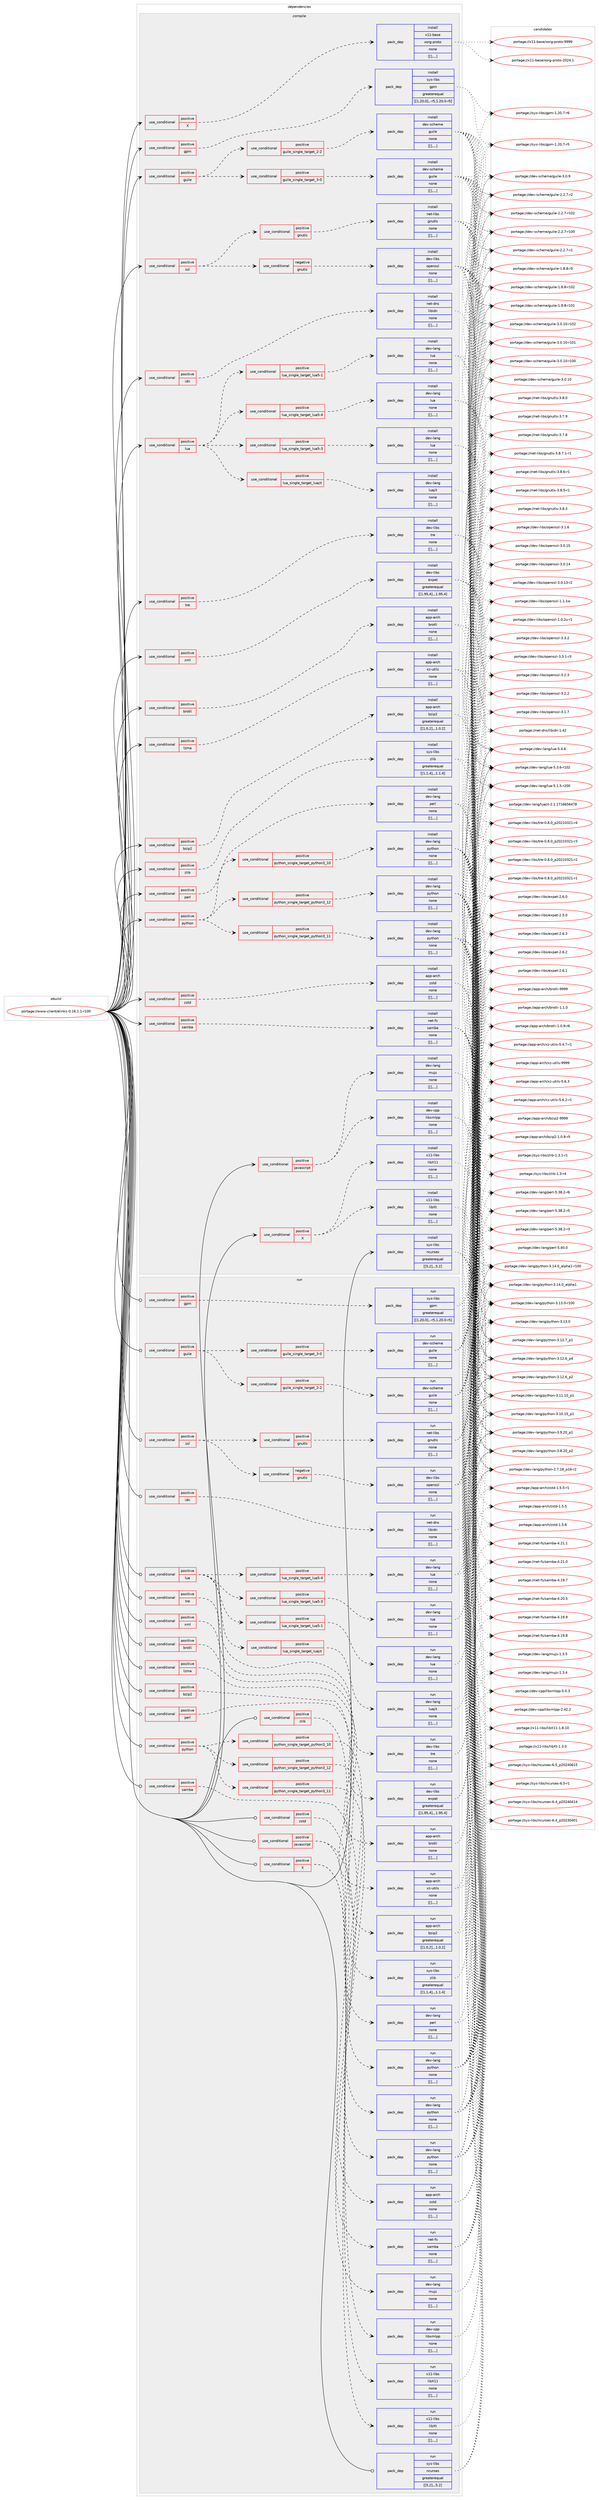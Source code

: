 digraph prolog {

# *************
# Graph options
# *************

newrank=true;
concentrate=true;
compound=true;
graph [rankdir=LR,fontname=Helvetica,fontsize=10,ranksep=1.5];#, ranksep=2.5, nodesep=0.2];
edge  [arrowhead=vee];
node  [fontname=Helvetica,fontsize=10];

# **********
# The ebuild
# **********

subgraph cluster_leftcol {
color=gray;
label=<<i>ebuild</i>>;
id [label="portage://www-client/elinks-0.16.1.1-r100", color=red, width=4, href="../www-client/elinks-0.16.1.1-r100.svg"];
}

# ****************
# The dependencies
# ****************

subgraph cluster_midcol {
color=gray;
label=<<i>dependencies</i>>;
subgraph cluster_compile {
fillcolor="#eeeeee";
style=filled;
label=<<i>compile</i>>;
subgraph cond126428 {
dependency472278 [label=<<TABLE BORDER="0" CELLBORDER="1" CELLSPACING="0" CELLPADDING="4"><TR><TD ROWSPAN="3" CELLPADDING="10">use_conditional</TD></TR><TR><TD>positive</TD></TR><TR><TD>X</TD></TR></TABLE>>, shape=none, color=red];
subgraph pack342313 {
dependency472321 [label=<<TABLE BORDER="0" CELLBORDER="1" CELLSPACING="0" CELLPADDING="4" WIDTH="220"><TR><TD ROWSPAN="6" CELLPADDING="30">pack_dep</TD></TR><TR><TD WIDTH="110">install</TD></TR><TR><TD>x11-base</TD></TR><TR><TD>xorg-proto</TD></TR><TR><TD>none</TD></TR><TR><TD>[[],,,,]</TD></TR></TABLE>>, shape=none, color=blue];
}
dependency472278:e -> dependency472321:w [weight=20,style="dashed",arrowhead="vee"];
}
id:e -> dependency472278:w [weight=20,style="solid",arrowhead="vee"];
subgraph cond126436 {
dependency472345 [label=<<TABLE BORDER="0" CELLBORDER="1" CELLSPACING="0" CELLPADDING="4"><TR><TD ROWSPAN="3" CELLPADDING="10">use_conditional</TD></TR><TR><TD>positive</TD></TR><TR><TD>X</TD></TR></TABLE>>, shape=none, color=red];
subgraph pack342331 {
dependency472346 [label=<<TABLE BORDER="0" CELLBORDER="1" CELLSPACING="0" CELLPADDING="4" WIDTH="220"><TR><TD ROWSPAN="6" CELLPADDING="30">pack_dep</TD></TR><TR><TD WIDTH="110">install</TD></TR><TR><TD>x11-libs</TD></TR><TR><TD>libX11</TD></TR><TR><TD>none</TD></TR><TR><TD>[[],,,,]</TD></TR></TABLE>>, shape=none, color=blue];
}
dependency472345:e -> dependency472346:w [weight=20,style="dashed",arrowhead="vee"];
subgraph pack342333 {
dependency472349 [label=<<TABLE BORDER="0" CELLBORDER="1" CELLSPACING="0" CELLPADDING="4" WIDTH="220"><TR><TD ROWSPAN="6" CELLPADDING="30">pack_dep</TD></TR><TR><TD WIDTH="110">install</TD></TR><TR><TD>x11-libs</TD></TR><TR><TD>libXt</TD></TR><TR><TD>none</TD></TR><TR><TD>[[],,,,]</TD></TR></TABLE>>, shape=none, color=blue];
}
dependency472345:e -> dependency472349:w [weight=20,style="dashed",arrowhead="vee"];
}
id:e -> dependency472345:w [weight=20,style="solid",arrowhead="vee"];
subgraph cond126447 {
dependency472377 [label=<<TABLE BORDER="0" CELLBORDER="1" CELLSPACING="0" CELLPADDING="4"><TR><TD ROWSPAN="3" CELLPADDING="10">use_conditional</TD></TR><TR><TD>positive</TD></TR><TR><TD>brotli</TD></TR></TABLE>>, shape=none, color=red];
subgraph pack342346 {
dependency472380 [label=<<TABLE BORDER="0" CELLBORDER="1" CELLSPACING="0" CELLPADDING="4" WIDTH="220"><TR><TD ROWSPAN="6" CELLPADDING="30">pack_dep</TD></TR><TR><TD WIDTH="110">install</TD></TR><TR><TD>app-arch</TD></TR><TR><TD>brotli</TD></TR><TR><TD>none</TD></TR><TR><TD>[[],,,,]</TD></TR></TABLE>>, shape=none, color=blue];
}
dependency472377:e -> dependency472380:w [weight=20,style="dashed",arrowhead="vee"];
}
id:e -> dependency472377:w [weight=20,style="solid",arrowhead="vee"];
subgraph cond126456 {
dependency472421 [label=<<TABLE BORDER="0" CELLBORDER="1" CELLSPACING="0" CELLPADDING="4"><TR><TD ROWSPAN="3" CELLPADDING="10">use_conditional</TD></TR><TR><TD>positive</TD></TR><TR><TD>bzip2</TD></TR></TABLE>>, shape=none, color=red];
subgraph pack342383 {
dependency472459 [label=<<TABLE BORDER="0" CELLBORDER="1" CELLSPACING="0" CELLPADDING="4" WIDTH="220"><TR><TD ROWSPAN="6" CELLPADDING="30">pack_dep</TD></TR><TR><TD WIDTH="110">install</TD></TR><TR><TD>app-arch</TD></TR><TR><TD>bzip2</TD></TR><TR><TD>greaterequal</TD></TR><TR><TD>[[1,0,2],,,1.0.2]</TD></TR></TABLE>>, shape=none, color=blue];
}
dependency472421:e -> dependency472459:w [weight=20,style="dashed",arrowhead="vee"];
}
id:e -> dependency472421:w [weight=20,style="solid",arrowhead="vee"];
subgraph cond126473 {
dependency472553 [label=<<TABLE BORDER="0" CELLBORDER="1" CELLSPACING="0" CELLPADDING="4"><TR><TD ROWSPAN="3" CELLPADDING="10">use_conditional</TD></TR><TR><TD>positive</TD></TR><TR><TD>gpm</TD></TR></TABLE>>, shape=none, color=red];
subgraph pack342494 {
dependency472581 [label=<<TABLE BORDER="0" CELLBORDER="1" CELLSPACING="0" CELLPADDING="4" WIDTH="220"><TR><TD ROWSPAN="6" CELLPADDING="30">pack_dep</TD></TR><TR><TD WIDTH="110">install</TD></TR><TR><TD>sys-libs</TD></TR><TR><TD>gpm</TD></TR><TR><TD>greaterequal</TD></TR><TR><TD>[[1,20,0],,-r5,1.20.0-r5]</TD></TR></TABLE>>, shape=none, color=blue];
}
dependency472553:e -> dependency472581:w [weight=20,style="dashed",arrowhead="vee"];
}
id:e -> dependency472553:w [weight=20,style="solid",arrowhead="vee"];
subgraph cond126500 {
dependency472586 [label=<<TABLE BORDER="0" CELLBORDER="1" CELLSPACING="0" CELLPADDING="4"><TR><TD ROWSPAN="3" CELLPADDING="10">use_conditional</TD></TR><TR><TD>positive</TD></TR><TR><TD>guile</TD></TR></TABLE>>, shape=none, color=red];
subgraph cond126501 {
dependency472607 [label=<<TABLE BORDER="0" CELLBORDER="1" CELLSPACING="0" CELLPADDING="4"><TR><TD ROWSPAN="3" CELLPADDING="10">use_conditional</TD></TR><TR><TD>positive</TD></TR><TR><TD>guile_single_target_2-2</TD></TR></TABLE>>, shape=none, color=red];
subgraph pack342533 {
dependency472643 [label=<<TABLE BORDER="0" CELLBORDER="1" CELLSPACING="0" CELLPADDING="4" WIDTH="220"><TR><TD ROWSPAN="6" CELLPADDING="30">pack_dep</TD></TR><TR><TD WIDTH="110">install</TD></TR><TR><TD>dev-scheme</TD></TR><TR><TD>guile</TD></TR><TR><TD>none</TD></TR><TR><TD>[[],,,,]</TD></TR></TABLE>>, shape=none, color=blue];
}
dependency472607:e -> dependency472643:w [weight=20,style="dashed",arrowhead="vee"];
}
dependency472586:e -> dependency472607:w [weight=20,style="dashed",arrowhead="vee"];
subgraph cond126518 {
dependency472693 [label=<<TABLE BORDER="0" CELLBORDER="1" CELLSPACING="0" CELLPADDING="4"><TR><TD ROWSPAN="3" CELLPADDING="10">use_conditional</TD></TR><TR><TD>positive</TD></TR><TR><TD>guile_single_target_3-0</TD></TR></TABLE>>, shape=none, color=red];
subgraph pack342581 {
dependency472756 [label=<<TABLE BORDER="0" CELLBORDER="1" CELLSPACING="0" CELLPADDING="4" WIDTH="220"><TR><TD ROWSPAN="6" CELLPADDING="30">pack_dep</TD></TR><TR><TD WIDTH="110">install</TD></TR><TR><TD>dev-scheme</TD></TR><TR><TD>guile</TD></TR><TR><TD>none</TD></TR><TR><TD>[[],,,,]</TD></TR></TABLE>>, shape=none, color=blue];
}
dependency472693:e -> dependency472756:w [weight=20,style="dashed",arrowhead="vee"];
}
dependency472586:e -> dependency472693:w [weight=20,style="dashed",arrowhead="vee"];
}
id:e -> dependency472586:w [weight=20,style="solid",arrowhead="vee"];
subgraph cond126557 {
dependency472848 [label=<<TABLE BORDER="0" CELLBORDER="1" CELLSPACING="0" CELLPADDING="4"><TR><TD ROWSPAN="3" CELLPADDING="10">use_conditional</TD></TR><TR><TD>positive</TD></TR><TR><TD>idn</TD></TR></TABLE>>, shape=none, color=red];
subgraph pack342709 {
dependency472874 [label=<<TABLE BORDER="0" CELLBORDER="1" CELLSPACING="0" CELLPADDING="4" WIDTH="220"><TR><TD ROWSPAN="6" CELLPADDING="30">pack_dep</TD></TR><TR><TD WIDTH="110">install</TD></TR><TR><TD>net-dns</TD></TR><TR><TD>libidn</TD></TR><TR><TD>none</TD></TR><TR><TD>[[],,,,]</TD></TR></TABLE>>, shape=none, color=blue];
}
dependency472848:e -> dependency472874:w [weight=20,style="dashed",arrowhead="vee"];
}
id:e -> dependency472848:w [weight=20,style="solid",arrowhead="vee"];
subgraph cond126600 {
dependency472954 [label=<<TABLE BORDER="0" CELLBORDER="1" CELLSPACING="0" CELLPADDING="4"><TR><TD ROWSPAN="3" CELLPADDING="10">use_conditional</TD></TR><TR><TD>positive</TD></TR><TR><TD>javascript</TD></TR></TABLE>>, shape=none, color=red];
subgraph pack342801 {
dependency473025 [label=<<TABLE BORDER="0" CELLBORDER="1" CELLSPACING="0" CELLPADDING="4" WIDTH="220"><TR><TD ROWSPAN="6" CELLPADDING="30">pack_dep</TD></TR><TR><TD WIDTH="110">install</TD></TR><TR><TD>dev-cpp</TD></TR><TR><TD>libxmlpp</TD></TR><TR><TD>none</TD></TR><TR><TD>[[],,,,]</TD></TR></TABLE>>, shape=none, color=blue];
}
dependency472954:e -> dependency473025:w [weight=20,style="dashed",arrowhead="vee"];
subgraph pack342851 {
dependency473143 [label=<<TABLE BORDER="0" CELLBORDER="1" CELLSPACING="0" CELLPADDING="4" WIDTH="220"><TR><TD ROWSPAN="6" CELLPADDING="30">pack_dep</TD></TR><TR><TD WIDTH="110">install</TD></TR><TR><TD>dev-lang</TD></TR><TR><TD>mujs</TD></TR><TR><TD>none</TD></TR><TR><TD>[[],,,,]</TD></TR></TABLE>>, shape=none, color=blue];
}
dependency472954:e -> dependency473143:w [weight=20,style="dashed",arrowhead="vee"];
}
id:e -> dependency472954:w [weight=20,style="solid",arrowhead="vee"];
subgraph cond126676 {
dependency473212 [label=<<TABLE BORDER="0" CELLBORDER="1" CELLSPACING="0" CELLPADDING="4"><TR><TD ROWSPAN="3" CELLPADDING="10">use_conditional</TD></TR><TR><TD>positive</TD></TR><TR><TD>lua</TD></TR></TABLE>>, shape=none, color=red];
subgraph cond126696 {
dependency473255 [label=<<TABLE BORDER="0" CELLBORDER="1" CELLSPACING="0" CELLPADDING="4"><TR><TD ROWSPAN="3" CELLPADDING="10">use_conditional</TD></TR><TR><TD>positive</TD></TR><TR><TD>lua_single_target_luajit</TD></TR></TABLE>>, shape=none, color=red];
subgraph pack342984 {
dependency473308 [label=<<TABLE BORDER="0" CELLBORDER="1" CELLSPACING="0" CELLPADDING="4" WIDTH="220"><TR><TD ROWSPAN="6" CELLPADDING="30">pack_dep</TD></TR><TR><TD WIDTH="110">install</TD></TR><TR><TD>dev-lang</TD></TR><TR><TD>luajit</TD></TR><TR><TD>none</TD></TR><TR><TD>[[],,,,]</TD></TR></TABLE>>, shape=none, color=blue];
}
dependency473255:e -> dependency473308:w [weight=20,style="dashed",arrowhead="vee"];
}
dependency473212:e -> dependency473255:w [weight=20,style="dashed",arrowhead="vee"];
subgraph cond126719 {
dependency473340 [label=<<TABLE BORDER="0" CELLBORDER="1" CELLSPACING="0" CELLPADDING="4"><TR><TD ROWSPAN="3" CELLPADDING="10">use_conditional</TD></TR><TR><TD>positive</TD></TR><TR><TD>lua_single_target_lua5-1</TD></TR></TABLE>>, shape=none, color=red];
subgraph pack343020 {
dependency473342 [label=<<TABLE BORDER="0" CELLBORDER="1" CELLSPACING="0" CELLPADDING="4" WIDTH="220"><TR><TD ROWSPAN="6" CELLPADDING="30">pack_dep</TD></TR><TR><TD WIDTH="110">install</TD></TR><TR><TD>dev-lang</TD></TR><TR><TD>lua</TD></TR><TR><TD>none</TD></TR><TR><TD>[[],,,,]</TD></TR></TABLE>>, shape=none, color=blue];
}
dependency473340:e -> dependency473342:w [weight=20,style="dashed",arrowhead="vee"];
}
dependency473212:e -> dependency473340:w [weight=20,style="dashed",arrowhead="vee"];
subgraph cond126748 {
dependency473410 [label=<<TABLE BORDER="0" CELLBORDER="1" CELLSPACING="0" CELLPADDING="4"><TR><TD ROWSPAN="3" CELLPADDING="10">use_conditional</TD></TR><TR><TD>positive</TD></TR><TR><TD>lua_single_target_lua5-3</TD></TR></TABLE>>, shape=none, color=red];
subgraph pack343068 {
dependency473432 [label=<<TABLE BORDER="0" CELLBORDER="1" CELLSPACING="0" CELLPADDING="4" WIDTH="220"><TR><TD ROWSPAN="6" CELLPADDING="30">pack_dep</TD></TR><TR><TD WIDTH="110">install</TD></TR><TR><TD>dev-lang</TD></TR><TR><TD>lua</TD></TR><TR><TD>none</TD></TR><TR><TD>[[],,,,]</TD></TR></TABLE>>, shape=none, color=blue];
}
dependency473410:e -> dependency473432:w [weight=20,style="dashed",arrowhead="vee"];
}
dependency473212:e -> dependency473410:w [weight=20,style="dashed",arrowhead="vee"];
subgraph cond126752 {
dependency473463 [label=<<TABLE BORDER="0" CELLBORDER="1" CELLSPACING="0" CELLPADDING="4"><TR><TD ROWSPAN="3" CELLPADDING="10">use_conditional</TD></TR><TR><TD>positive</TD></TR><TR><TD>lua_single_target_lua5-4</TD></TR></TABLE>>, shape=none, color=red];
subgraph pack343122 {
dependency473506 [label=<<TABLE BORDER="0" CELLBORDER="1" CELLSPACING="0" CELLPADDING="4" WIDTH="220"><TR><TD ROWSPAN="6" CELLPADDING="30">pack_dep</TD></TR><TR><TD WIDTH="110">install</TD></TR><TR><TD>dev-lang</TD></TR><TR><TD>lua</TD></TR><TR><TD>none</TD></TR><TR><TD>[[],,,,]</TD></TR></TABLE>>, shape=none, color=blue];
}
dependency473463:e -> dependency473506:w [weight=20,style="dashed",arrowhead="vee"];
}
dependency473212:e -> dependency473463:w [weight=20,style="dashed",arrowhead="vee"];
}
id:e -> dependency473212:w [weight=20,style="solid",arrowhead="vee"];
subgraph cond126770 {
dependency473518 [label=<<TABLE BORDER="0" CELLBORDER="1" CELLSPACING="0" CELLPADDING="4"><TR><TD ROWSPAN="3" CELLPADDING="10">use_conditional</TD></TR><TR><TD>positive</TD></TR><TR><TD>lzma</TD></TR></TABLE>>, shape=none, color=red];
subgraph pack343167 {
dependency473580 [label=<<TABLE BORDER="0" CELLBORDER="1" CELLSPACING="0" CELLPADDING="4" WIDTH="220"><TR><TD ROWSPAN="6" CELLPADDING="30">pack_dep</TD></TR><TR><TD WIDTH="110">install</TD></TR><TR><TD>app-arch</TD></TR><TR><TD>xz-utils</TD></TR><TR><TD>none</TD></TR><TR><TD>[[],,,,]</TD></TR></TABLE>>, shape=none, color=blue];
}
dependency473518:e -> dependency473580:w [weight=20,style="dashed",arrowhead="vee"];
}
id:e -> dependency473518:w [weight=20,style="solid",arrowhead="vee"];
subgraph cond126787 {
dependency473604 [label=<<TABLE BORDER="0" CELLBORDER="1" CELLSPACING="0" CELLPADDING="4"><TR><TD ROWSPAN="3" CELLPADDING="10">use_conditional</TD></TR><TR><TD>positive</TD></TR><TR><TD>perl</TD></TR></TABLE>>, shape=none, color=red];
subgraph pack343222 {
dependency473607 [label=<<TABLE BORDER="0" CELLBORDER="1" CELLSPACING="0" CELLPADDING="4" WIDTH="220"><TR><TD ROWSPAN="6" CELLPADDING="30">pack_dep</TD></TR><TR><TD WIDTH="110">install</TD></TR><TR><TD>dev-lang</TD></TR><TR><TD>perl</TD></TR><TR><TD>none</TD></TR><TR><TD>[[],,,,]</TD></TR></TABLE>>, shape=none, color=blue];
}
dependency473604:e -> dependency473607:w [weight=20,style="dashed",arrowhead="vee"];
}
id:e -> dependency473604:w [weight=20,style="solid",arrowhead="vee"];
subgraph cond126796 {
dependency473706 [label=<<TABLE BORDER="0" CELLBORDER="1" CELLSPACING="0" CELLPADDING="4"><TR><TD ROWSPAN="3" CELLPADDING="10">use_conditional</TD></TR><TR><TD>positive</TD></TR><TR><TD>python</TD></TR></TABLE>>, shape=none, color=red];
subgraph cond126811 {
dependency473730 [label=<<TABLE BORDER="0" CELLBORDER="1" CELLSPACING="0" CELLPADDING="4"><TR><TD ROWSPAN="3" CELLPADDING="10">use_conditional</TD></TR><TR><TD>positive</TD></TR><TR><TD>python_single_target_python3_10</TD></TR></TABLE>>, shape=none, color=red];
subgraph pack343336 {
dependency473749 [label=<<TABLE BORDER="0" CELLBORDER="1" CELLSPACING="0" CELLPADDING="4" WIDTH="220"><TR><TD ROWSPAN="6" CELLPADDING="30">pack_dep</TD></TR><TR><TD WIDTH="110">install</TD></TR><TR><TD>dev-lang</TD></TR><TR><TD>python</TD></TR><TR><TD>none</TD></TR><TR><TD>[[],,,,]</TD></TR></TABLE>>, shape=none, color=blue];
}
dependency473730:e -> dependency473749:w [weight=20,style="dashed",arrowhead="vee"];
}
dependency473706:e -> dependency473730:w [weight=20,style="dashed",arrowhead="vee"];
subgraph cond126823 {
dependency473775 [label=<<TABLE BORDER="0" CELLBORDER="1" CELLSPACING="0" CELLPADDING="4"><TR><TD ROWSPAN="3" CELLPADDING="10">use_conditional</TD></TR><TR><TD>positive</TD></TR><TR><TD>python_single_target_python3_11</TD></TR></TABLE>>, shape=none, color=red];
subgraph pack343355 {
dependency473863 [label=<<TABLE BORDER="0" CELLBORDER="1" CELLSPACING="0" CELLPADDING="4" WIDTH="220"><TR><TD ROWSPAN="6" CELLPADDING="30">pack_dep</TD></TR><TR><TD WIDTH="110">install</TD></TR><TR><TD>dev-lang</TD></TR><TR><TD>python</TD></TR><TR><TD>none</TD></TR><TR><TD>[[],,,,]</TD></TR></TABLE>>, shape=none, color=blue];
}
dependency473775:e -> dependency473863:w [weight=20,style="dashed",arrowhead="vee"];
}
dependency473706:e -> dependency473775:w [weight=20,style="dashed",arrowhead="vee"];
subgraph cond126849 {
dependency473887 [label=<<TABLE BORDER="0" CELLBORDER="1" CELLSPACING="0" CELLPADDING="4"><TR><TD ROWSPAN="3" CELLPADDING="10">use_conditional</TD></TR><TR><TD>positive</TD></TR><TR><TD>python_single_target_python3_12</TD></TR></TABLE>>, shape=none, color=red];
subgraph pack343461 {
dependency473935 [label=<<TABLE BORDER="0" CELLBORDER="1" CELLSPACING="0" CELLPADDING="4" WIDTH="220"><TR><TD ROWSPAN="6" CELLPADDING="30">pack_dep</TD></TR><TR><TD WIDTH="110">install</TD></TR><TR><TD>dev-lang</TD></TR><TR><TD>python</TD></TR><TR><TD>none</TD></TR><TR><TD>[[],,,,]</TD></TR></TABLE>>, shape=none, color=blue];
}
dependency473887:e -> dependency473935:w [weight=20,style="dashed",arrowhead="vee"];
}
dependency473706:e -> dependency473887:w [weight=20,style="dashed",arrowhead="vee"];
}
id:e -> dependency473706:w [weight=20,style="solid",arrowhead="vee"];
subgraph cond126872 {
dependency473943 [label=<<TABLE BORDER="0" CELLBORDER="1" CELLSPACING="0" CELLPADDING="4"><TR><TD ROWSPAN="3" CELLPADDING="10">use_conditional</TD></TR><TR><TD>positive</TD></TR><TR><TD>samba</TD></TR></TABLE>>, shape=none, color=red];
subgraph pack343492 {
dependency473962 [label=<<TABLE BORDER="0" CELLBORDER="1" CELLSPACING="0" CELLPADDING="4" WIDTH="220"><TR><TD ROWSPAN="6" CELLPADDING="30">pack_dep</TD></TR><TR><TD WIDTH="110">install</TD></TR><TR><TD>net-fs</TD></TR><TR><TD>samba</TD></TR><TR><TD>none</TD></TR><TR><TD>[[],,,,]</TD></TR></TABLE>>, shape=none, color=blue];
}
dependency473943:e -> dependency473962:w [weight=20,style="dashed",arrowhead="vee"];
}
id:e -> dependency473943:w [weight=20,style="solid",arrowhead="vee"];
subgraph cond126900 {
dependency474059 [label=<<TABLE BORDER="0" CELLBORDER="1" CELLSPACING="0" CELLPADDING="4"><TR><TD ROWSPAN="3" CELLPADDING="10">use_conditional</TD></TR><TR><TD>positive</TD></TR><TR><TD>ssl</TD></TR></TABLE>>, shape=none, color=red];
subgraph cond126905 {
dependency474063 [label=<<TABLE BORDER="0" CELLBORDER="1" CELLSPACING="0" CELLPADDING="4"><TR><TD ROWSPAN="3" CELLPADDING="10">use_conditional</TD></TR><TR><TD>negative</TD></TR><TR><TD>gnutls</TD></TR></TABLE>>, shape=none, color=red];
subgraph pack343571 {
dependency474083 [label=<<TABLE BORDER="0" CELLBORDER="1" CELLSPACING="0" CELLPADDING="4" WIDTH="220"><TR><TD ROWSPAN="6" CELLPADDING="30">pack_dep</TD></TR><TR><TD WIDTH="110">install</TD></TR><TR><TD>dev-libs</TD></TR><TR><TD>openssl</TD></TR><TR><TD>none</TD></TR><TR><TD>[[],,,,]</TD></TR></TABLE>>, shape=none, color=blue];
}
dependency474063:e -> dependency474083:w [weight=20,style="dashed",arrowhead="vee"];
}
dependency474059:e -> dependency474063:w [weight=20,style="dashed",arrowhead="vee"];
subgraph cond126921 {
dependency474144 [label=<<TABLE BORDER="0" CELLBORDER="1" CELLSPACING="0" CELLPADDING="4"><TR><TD ROWSPAN="3" CELLPADDING="10">use_conditional</TD></TR><TR><TD>positive</TD></TR><TR><TD>gnutls</TD></TR></TABLE>>, shape=none, color=red];
subgraph pack343643 {
dependency474207 [label=<<TABLE BORDER="0" CELLBORDER="1" CELLSPACING="0" CELLPADDING="4" WIDTH="220"><TR><TD ROWSPAN="6" CELLPADDING="30">pack_dep</TD></TR><TR><TD WIDTH="110">install</TD></TR><TR><TD>net-libs</TD></TR><TR><TD>gnutls</TD></TR><TR><TD>none</TD></TR><TR><TD>[[],,,,]</TD></TR></TABLE>>, shape=none, color=blue];
}
dependency474144:e -> dependency474207:w [weight=20,style="dashed",arrowhead="vee"];
}
dependency474059:e -> dependency474144:w [weight=20,style="dashed",arrowhead="vee"];
}
id:e -> dependency474059:w [weight=20,style="solid",arrowhead="vee"];
subgraph cond126954 {
dependency474278 [label=<<TABLE BORDER="0" CELLBORDER="1" CELLSPACING="0" CELLPADDING="4"><TR><TD ROWSPAN="3" CELLPADDING="10">use_conditional</TD></TR><TR><TD>positive</TD></TR><TR><TD>tre</TD></TR></TABLE>>, shape=none, color=red];
subgraph pack343742 {
dependency474338 [label=<<TABLE BORDER="0" CELLBORDER="1" CELLSPACING="0" CELLPADDING="4" WIDTH="220"><TR><TD ROWSPAN="6" CELLPADDING="30">pack_dep</TD></TR><TR><TD WIDTH="110">install</TD></TR><TR><TD>dev-libs</TD></TR><TR><TD>tre</TD></TR><TR><TD>none</TD></TR><TR><TD>[[],,,,]</TD></TR></TABLE>>, shape=none, color=blue];
}
dependency474278:e -> dependency474338:w [weight=20,style="dashed",arrowhead="vee"];
}
id:e -> dependency474278:w [weight=20,style="solid",arrowhead="vee"];
subgraph cond126978 {
dependency474401 [label=<<TABLE BORDER="0" CELLBORDER="1" CELLSPACING="0" CELLPADDING="4"><TR><TD ROWSPAN="3" CELLPADDING="10">use_conditional</TD></TR><TR><TD>positive</TD></TR><TR><TD>xml</TD></TR></TABLE>>, shape=none, color=red];
subgraph pack343888 {
dependency474507 [label=<<TABLE BORDER="0" CELLBORDER="1" CELLSPACING="0" CELLPADDING="4" WIDTH="220"><TR><TD ROWSPAN="6" CELLPADDING="30">pack_dep</TD></TR><TR><TD WIDTH="110">install</TD></TR><TR><TD>dev-libs</TD></TR><TR><TD>expat</TD></TR><TR><TD>greaterequal</TD></TR><TR><TD>[[1,95,4],,,1.95.4]</TD></TR></TABLE>>, shape=none, color=blue];
}
dependency474401:e -> dependency474507:w [weight=20,style="dashed",arrowhead="vee"];
}
id:e -> dependency474401:w [weight=20,style="solid",arrowhead="vee"];
subgraph cond127020 {
dependency474533 [label=<<TABLE BORDER="0" CELLBORDER="1" CELLSPACING="0" CELLPADDING="4"><TR><TD ROWSPAN="3" CELLPADDING="10">use_conditional</TD></TR><TR><TD>positive</TD></TR><TR><TD>zlib</TD></TR></TABLE>>, shape=none, color=red];
subgraph pack343913 {
dependency474575 [label=<<TABLE BORDER="0" CELLBORDER="1" CELLSPACING="0" CELLPADDING="4" WIDTH="220"><TR><TD ROWSPAN="6" CELLPADDING="30">pack_dep</TD></TR><TR><TD WIDTH="110">install</TD></TR><TR><TD>sys-libs</TD></TR><TR><TD>zlib</TD></TR><TR><TD>greaterequal</TD></TR><TR><TD>[[1,1,4],,,1.1.4]</TD></TR></TABLE>>, shape=none, color=blue];
}
dependency474533:e -> dependency474575:w [weight=20,style="dashed",arrowhead="vee"];
}
id:e -> dependency474533:w [weight=20,style="solid",arrowhead="vee"];
subgraph cond127045 {
dependency474594 [label=<<TABLE BORDER="0" CELLBORDER="1" CELLSPACING="0" CELLPADDING="4"><TR><TD ROWSPAN="3" CELLPADDING="10">use_conditional</TD></TR><TR><TD>positive</TD></TR><TR><TD>zstd</TD></TR></TABLE>>, shape=none, color=red];
subgraph pack343941 {
dependency474634 [label=<<TABLE BORDER="0" CELLBORDER="1" CELLSPACING="0" CELLPADDING="4" WIDTH="220"><TR><TD ROWSPAN="6" CELLPADDING="30">pack_dep</TD></TR><TR><TD WIDTH="110">install</TD></TR><TR><TD>app-arch</TD></TR><TR><TD>zstd</TD></TR><TR><TD>none</TD></TR><TR><TD>[[],,,,]</TD></TR></TABLE>>, shape=none, color=blue];
}
dependency474594:e -> dependency474634:w [weight=20,style="dashed",arrowhead="vee"];
}
id:e -> dependency474594:w [weight=20,style="solid",arrowhead="vee"];
subgraph pack343982 {
dependency474688 [label=<<TABLE BORDER="0" CELLBORDER="1" CELLSPACING="0" CELLPADDING="4" WIDTH="220"><TR><TD ROWSPAN="6" CELLPADDING="30">pack_dep</TD></TR><TR><TD WIDTH="110">install</TD></TR><TR><TD>sys-libs</TD></TR><TR><TD>ncurses</TD></TR><TR><TD>greaterequal</TD></TR><TR><TD>[[5,2],,,5.2]</TD></TR></TABLE>>, shape=none, color=blue];
}
id:e -> dependency474688:w [weight=20,style="solid",arrowhead="vee"];
}
subgraph cluster_compileandrun {
fillcolor="#eeeeee";
style=filled;
label=<<i>compile and run</i>>;
}
subgraph cluster_run {
fillcolor="#eeeeee";
style=filled;
label=<<i>run</i>>;
subgraph cond127077 {
dependency474765 [label=<<TABLE BORDER="0" CELLBORDER="1" CELLSPACING="0" CELLPADDING="4"><TR><TD ROWSPAN="3" CELLPADDING="10">use_conditional</TD></TR><TR><TD>positive</TD></TR><TR><TD>X</TD></TR></TABLE>>, shape=none, color=red];
subgraph pack344065 {
dependency474787 [label=<<TABLE BORDER="0" CELLBORDER="1" CELLSPACING="0" CELLPADDING="4" WIDTH="220"><TR><TD ROWSPAN="6" CELLPADDING="30">pack_dep</TD></TR><TR><TD WIDTH="110">run</TD></TR><TR><TD>x11-libs</TD></TR><TR><TD>libX11</TD></TR><TR><TD>none</TD></TR><TR><TD>[[],,,,]</TD></TR></TABLE>>, shape=none, color=blue];
}
dependency474765:e -> dependency474787:w [weight=20,style="dashed",arrowhead="vee"];
subgraph pack344104 {
dependency474823 [label=<<TABLE BORDER="0" CELLBORDER="1" CELLSPACING="0" CELLPADDING="4" WIDTH="220"><TR><TD ROWSPAN="6" CELLPADDING="30">pack_dep</TD></TR><TR><TD WIDTH="110">run</TD></TR><TR><TD>x11-libs</TD></TR><TR><TD>libXt</TD></TR><TR><TD>none</TD></TR><TR><TD>[[],,,,]</TD></TR></TABLE>>, shape=none, color=blue];
}
dependency474765:e -> dependency474823:w [weight=20,style="dashed",arrowhead="vee"];
}
id:e -> dependency474765:w [weight=20,style="solid",arrowhead="odot"];
subgraph cond127116 {
dependency474899 [label=<<TABLE BORDER="0" CELLBORDER="1" CELLSPACING="0" CELLPADDING="4"><TR><TD ROWSPAN="3" CELLPADDING="10">use_conditional</TD></TR><TR><TD>positive</TD></TR><TR><TD>brotli</TD></TR></TABLE>>, shape=none, color=red];
subgraph pack344213 {
dependency474961 [label=<<TABLE BORDER="0" CELLBORDER="1" CELLSPACING="0" CELLPADDING="4" WIDTH="220"><TR><TD ROWSPAN="6" CELLPADDING="30">pack_dep</TD></TR><TR><TD WIDTH="110">run</TD></TR><TR><TD>app-arch</TD></TR><TR><TD>brotli</TD></TR><TR><TD>none</TD></TR><TR><TD>[[],,,,]</TD></TR></TABLE>>, shape=none, color=blue];
}
dependency474899:e -> dependency474961:w [weight=20,style="dashed",arrowhead="vee"];
}
id:e -> dependency474899:w [weight=20,style="solid",arrowhead="odot"];
subgraph cond127137 {
dependency474986 [label=<<TABLE BORDER="0" CELLBORDER="1" CELLSPACING="0" CELLPADDING="4"><TR><TD ROWSPAN="3" CELLPADDING="10">use_conditional</TD></TR><TR><TD>positive</TD></TR><TR><TD>bzip2</TD></TR></TABLE>>, shape=none, color=red];
subgraph pack344252 {
dependency475023 [label=<<TABLE BORDER="0" CELLBORDER="1" CELLSPACING="0" CELLPADDING="4" WIDTH="220"><TR><TD ROWSPAN="6" CELLPADDING="30">pack_dep</TD></TR><TR><TD WIDTH="110">run</TD></TR><TR><TD>app-arch</TD></TR><TR><TD>bzip2</TD></TR><TR><TD>greaterequal</TD></TR><TR><TD>[[1,0,2],,,1.0.2]</TD></TR></TABLE>>, shape=none, color=blue];
}
dependency474986:e -> dependency475023:w [weight=20,style="dashed",arrowhead="vee"];
}
id:e -> dependency474986:w [weight=20,style="solid",arrowhead="odot"];
subgraph cond127150 {
dependency475069 [label=<<TABLE BORDER="0" CELLBORDER="1" CELLSPACING="0" CELLPADDING="4"><TR><TD ROWSPAN="3" CELLPADDING="10">use_conditional</TD></TR><TR><TD>positive</TD></TR><TR><TD>gpm</TD></TR></TABLE>>, shape=none, color=red];
subgraph pack344312 {
dependency475070 [label=<<TABLE BORDER="0" CELLBORDER="1" CELLSPACING="0" CELLPADDING="4" WIDTH="220"><TR><TD ROWSPAN="6" CELLPADDING="30">pack_dep</TD></TR><TR><TD WIDTH="110">run</TD></TR><TR><TD>sys-libs</TD></TR><TR><TD>gpm</TD></TR><TR><TD>greaterequal</TD></TR><TR><TD>[[1,20,0],,-r5,1.20.0-r5]</TD></TR></TABLE>>, shape=none, color=blue];
}
dependency475069:e -> dependency475070:w [weight=20,style="dashed",arrowhead="vee"];
}
id:e -> dependency475069:w [weight=20,style="solid",arrowhead="odot"];
subgraph cond127169 {
dependency475162 [label=<<TABLE BORDER="0" CELLBORDER="1" CELLSPACING="0" CELLPADDING="4"><TR><TD ROWSPAN="3" CELLPADDING="10">use_conditional</TD></TR><TR><TD>positive</TD></TR><TR><TD>guile</TD></TR></TABLE>>, shape=none, color=red];
subgraph cond127184 {
dependency475202 [label=<<TABLE BORDER="0" CELLBORDER="1" CELLSPACING="0" CELLPADDING="4"><TR><TD ROWSPAN="3" CELLPADDING="10">use_conditional</TD></TR><TR><TD>positive</TD></TR><TR><TD>guile_single_target_2-2</TD></TR></TABLE>>, shape=none, color=red];
subgraph pack344404 {
dependency475206 [label=<<TABLE BORDER="0" CELLBORDER="1" CELLSPACING="0" CELLPADDING="4" WIDTH="220"><TR><TD ROWSPAN="6" CELLPADDING="30">pack_dep</TD></TR><TR><TD WIDTH="110">run</TD></TR><TR><TD>dev-scheme</TD></TR><TR><TD>guile</TD></TR><TR><TD>none</TD></TR><TR><TD>[[],,,,]</TD></TR></TABLE>>, shape=none, color=blue];
}
dependency475202:e -> dependency475206:w [weight=20,style="dashed",arrowhead="vee"];
}
dependency475162:e -> dependency475202:w [weight=20,style="dashed",arrowhead="vee"];
subgraph cond127193 {
dependency475231 [label=<<TABLE BORDER="0" CELLBORDER="1" CELLSPACING="0" CELLPADDING="4"><TR><TD ROWSPAN="3" CELLPADDING="10">use_conditional</TD></TR><TR><TD>positive</TD></TR><TR><TD>guile_single_target_3-0</TD></TR></TABLE>>, shape=none, color=red];
subgraph pack344424 {
dependency475235 [label=<<TABLE BORDER="0" CELLBORDER="1" CELLSPACING="0" CELLPADDING="4" WIDTH="220"><TR><TD ROWSPAN="6" CELLPADDING="30">pack_dep</TD></TR><TR><TD WIDTH="110">run</TD></TR><TR><TD>dev-scheme</TD></TR><TR><TD>guile</TD></TR><TR><TD>none</TD></TR><TR><TD>[[],,,,]</TD></TR></TABLE>>, shape=none, color=blue];
}
dependency475231:e -> dependency475235:w [weight=20,style="dashed",arrowhead="vee"];
}
dependency475162:e -> dependency475231:w [weight=20,style="dashed",arrowhead="vee"];
}
id:e -> dependency475162:w [weight=20,style="solid",arrowhead="odot"];
subgraph cond127206 {
dependency475319 [label=<<TABLE BORDER="0" CELLBORDER="1" CELLSPACING="0" CELLPADDING="4"><TR><TD ROWSPAN="3" CELLPADDING="10">use_conditional</TD></TR><TR><TD>positive</TD></TR><TR><TD>idn</TD></TR></TABLE>>, shape=none, color=red];
subgraph pack344509 {
dependency475350 [label=<<TABLE BORDER="0" CELLBORDER="1" CELLSPACING="0" CELLPADDING="4" WIDTH="220"><TR><TD ROWSPAN="6" CELLPADDING="30">pack_dep</TD></TR><TR><TD WIDTH="110">run</TD></TR><TR><TD>net-dns</TD></TR><TR><TD>libidn</TD></TR><TR><TD>none</TD></TR><TR><TD>[[],,,,]</TD></TR></TABLE>>, shape=none, color=blue];
}
dependency475319:e -> dependency475350:w [weight=20,style="dashed",arrowhead="vee"];
}
id:e -> dependency475319:w [weight=20,style="solid",arrowhead="odot"];
subgraph cond127241 {
dependency475390 [label=<<TABLE BORDER="0" CELLBORDER="1" CELLSPACING="0" CELLPADDING="4"><TR><TD ROWSPAN="3" CELLPADDING="10">use_conditional</TD></TR><TR><TD>positive</TD></TR><TR><TD>javascript</TD></TR></TABLE>>, shape=none, color=red];
subgraph pack344544 {
dependency475414 [label=<<TABLE BORDER="0" CELLBORDER="1" CELLSPACING="0" CELLPADDING="4" WIDTH="220"><TR><TD ROWSPAN="6" CELLPADDING="30">pack_dep</TD></TR><TR><TD WIDTH="110">run</TD></TR><TR><TD>dev-cpp</TD></TR><TR><TD>libxmlpp</TD></TR><TR><TD>none</TD></TR><TR><TD>[[],,,,]</TD></TR></TABLE>>, shape=none, color=blue];
}
dependency475390:e -> dependency475414:w [weight=20,style="dashed",arrowhead="vee"];
subgraph pack344560 {
dependency475441 [label=<<TABLE BORDER="0" CELLBORDER="1" CELLSPACING="0" CELLPADDING="4" WIDTH="220"><TR><TD ROWSPAN="6" CELLPADDING="30">pack_dep</TD></TR><TR><TD WIDTH="110">run</TD></TR><TR><TD>dev-lang</TD></TR><TR><TD>mujs</TD></TR><TR><TD>none</TD></TR><TR><TD>[[],,,,]</TD></TR></TABLE>>, shape=none, color=blue];
}
dependency475390:e -> dependency475441:w [weight=20,style="dashed",arrowhead="vee"];
}
id:e -> dependency475390:w [weight=20,style="solid",arrowhead="odot"];
subgraph cond127250 {
dependency475480 [label=<<TABLE BORDER="0" CELLBORDER="1" CELLSPACING="0" CELLPADDING="4"><TR><TD ROWSPAN="3" CELLPADDING="10">use_conditional</TD></TR><TR><TD>positive</TD></TR><TR><TD>lua</TD></TR></TABLE>>, shape=none, color=red];
subgraph cond127261 {
dependency475526 [label=<<TABLE BORDER="0" CELLBORDER="1" CELLSPACING="0" CELLPADDING="4"><TR><TD ROWSPAN="3" CELLPADDING="10">use_conditional</TD></TR><TR><TD>positive</TD></TR><TR><TD>lua_single_target_luajit</TD></TR></TABLE>>, shape=none, color=red];
subgraph pack344659 {
dependency475567 [label=<<TABLE BORDER="0" CELLBORDER="1" CELLSPACING="0" CELLPADDING="4" WIDTH="220"><TR><TD ROWSPAN="6" CELLPADDING="30">pack_dep</TD></TR><TR><TD WIDTH="110">run</TD></TR><TR><TD>dev-lang</TD></TR><TR><TD>luajit</TD></TR><TR><TD>none</TD></TR><TR><TD>[[],,,,]</TD></TR></TABLE>>, shape=none, color=blue];
}
dependency475526:e -> dependency475567:w [weight=20,style="dashed",arrowhead="vee"];
}
dependency475480:e -> dependency475526:w [weight=20,style="dashed",arrowhead="vee"];
subgraph cond127296 {
dependency475679 [label=<<TABLE BORDER="0" CELLBORDER="1" CELLSPACING="0" CELLPADDING="4"><TR><TD ROWSPAN="3" CELLPADDING="10">use_conditional</TD></TR><TR><TD>positive</TD></TR><TR><TD>lua_single_target_lua5-1</TD></TR></TABLE>>, shape=none, color=red];
subgraph pack344788 {
dependency475834 [label=<<TABLE BORDER="0" CELLBORDER="1" CELLSPACING="0" CELLPADDING="4" WIDTH="220"><TR><TD ROWSPAN="6" CELLPADDING="30">pack_dep</TD></TR><TR><TD WIDTH="110">run</TD></TR><TR><TD>dev-lang</TD></TR><TR><TD>lua</TD></TR><TR><TD>none</TD></TR><TR><TD>[[],,,,]</TD></TR></TABLE>>, shape=none, color=blue];
}
dependency475679:e -> dependency475834:w [weight=20,style="dashed",arrowhead="vee"];
}
dependency475480:e -> dependency475679:w [weight=20,style="dashed",arrowhead="vee"];
subgraph cond127356 {
dependency475930 [label=<<TABLE BORDER="0" CELLBORDER="1" CELLSPACING="0" CELLPADDING="4"><TR><TD ROWSPAN="3" CELLPADDING="10">use_conditional</TD></TR><TR><TD>positive</TD></TR><TR><TD>lua_single_target_lua5-3</TD></TR></TABLE>>, shape=none, color=red];
subgraph pack344940 {
dependency476026 [label=<<TABLE BORDER="0" CELLBORDER="1" CELLSPACING="0" CELLPADDING="4" WIDTH="220"><TR><TD ROWSPAN="6" CELLPADDING="30">pack_dep</TD></TR><TR><TD WIDTH="110">run</TD></TR><TR><TD>dev-lang</TD></TR><TR><TD>lua</TD></TR><TR><TD>none</TD></TR><TR><TD>[[],,,,]</TD></TR></TABLE>>, shape=none, color=blue];
}
dependency475930:e -> dependency476026:w [weight=20,style="dashed",arrowhead="vee"];
}
dependency475480:e -> dependency475930:w [weight=20,style="dashed",arrowhead="vee"];
subgraph cond127399 {
dependency476083 [label=<<TABLE BORDER="0" CELLBORDER="1" CELLSPACING="0" CELLPADDING="4"><TR><TD ROWSPAN="3" CELLPADDING="10">use_conditional</TD></TR><TR><TD>positive</TD></TR><TR><TD>lua_single_target_lua5-4</TD></TR></TABLE>>, shape=none, color=red];
subgraph pack345068 {
dependency476115 [label=<<TABLE BORDER="0" CELLBORDER="1" CELLSPACING="0" CELLPADDING="4" WIDTH="220"><TR><TD ROWSPAN="6" CELLPADDING="30">pack_dep</TD></TR><TR><TD WIDTH="110">run</TD></TR><TR><TD>dev-lang</TD></TR><TR><TD>lua</TD></TR><TR><TD>none</TD></TR><TR><TD>[[],,,,]</TD></TR></TABLE>>, shape=none, color=blue];
}
dependency476083:e -> dependency476115:w [weight=20,style="dashed",arrowhead="vee"];
}
dependency475480:e -> dependency476083:w [weight=20,style="dashed",arrowhead="vee"];
}
id:e -> dependency475480:w [weight=20,style="solid",arrowhead="odot"];
subgraph cond127421 {
dependency476139 [label=<<TABLE BORDER="0" CELLBORDER="1" CELLSPACING="0" CELLPADDING="4"><TR><TD ROWSPAN="3" CELLPADDING="10">use_conditional</TD></TR><TR><TD>positive</TD></TR><TR><TD>lzma</TD></TR></TABLE>>, shape=none, color=red];
subgraph pack345109 {
dependency476161 [label=<<TABLE BORDER="0" CELLBORDER="1" CELLSPACING="0" CELLPADDING="4" WIDTH="220"><TR><TD ROWSPAN="6" CELLPADDING="30">pack_dep</TD></TR><TR><TD WIDTH="110">run</TD></TR><TR><TD>app-arch</TD></TR><TR><TD>xz-utils</TD></TR><TR><TD>none</TD></TR><TR><TD>[[],,,,]</TD></TR></TABLE>>, shape=none, color=blue];
}
dependency476139:e -> dependency476161:w [weight=20,style="dashed",arrowhead="vee"];
}
id:e -> dependency476139:w [weight=20,style="solid",arrowhead="odot"];
subgraph cond127437 {
dependency476219 [label=<<TABLE BORDER="0" CELLBORDER="1" CELLSPACING="0" CELLPADDING="4"><TR><TD ROWSPAN="3" CELLPADDING="10">use_conditional</TD></TR><TR><TD>positive</TD></TR><TR><TD>perl</TD></TR></TABLE>>, shape=none, color=red];
subgraph pack345161 {
dependency476275 [label=<<TABLE BORDER="0" CELLBORDER="1" CELLSPACING="0" CELLPADDING="4" WIDTH="220"><TR><TD ROWSPAN="6" CELLPADDING="30">pack_dep</TD></TR><TR><TD WIDTH="110">run</TD></TR><TR><TD>dev-lang</TD></TR><TR><TD>perl</TD></TR><TR><TD>none</TD></TR><TR><TD>[[],,,,]</TD></TR></TABLE>>, shape=none, color=blue];
}
dependency476219:e -> dependency476275:w [weight=20,style="dashed",arrowhead="vee"];
}
id:e -> dependency476219:w [weight=20,style="solid",arrowhead="odot"];
subgraph cond127460 {
dependency476297 [label=<<TABLE BORDER="0" CELLBORDER="1" CELLSPACING="0" CELLPADDING="4"><TR><TD ROWSPAN="3" CELLPADDING="10">use_conditional</TD></TR><TR><TD>positive</TD></TR><TR><TD>python</TD></TR></TABLE>>, shape=none, color=red];
subgraph cond127468 {
dependency476387 [label=<<TABLE BORDER="0" CELLBORDER="1" CELLSPACING="0" CELLPADDING="4"><TR><TD ROWSPAN="3" CELLPADDING="10">use_conditional</TD></TR><TR><TD>positive</TD></TR><TR><TD>python_single_target_python3_10</TD></TR></TABLE>>, shape=none, color=red];
subgraph pack345289 {
dependency476390 [label=<<TABLE BORDER="0" CELLBORDER="1" CELLSPACING="0" CELLPADDING="4" WIDTH="220"><TR><TD ROWSPAN="6" CELLPADDING="30">pack_dep</TD></TR><TR><TD WIDTH="110">run</TD></TR><TR><TD>dev-lang</TD></TR><TR><TD>python</TD></TR><TR><TD>none</TD></TR><TR><TD>[[],,,,]</TD></TR></TABLE>>, shape=none, color=blue];
}
dependency476387:e -> dependency476390:w [weight=20,style="dashed",arrowhead="vee"];
}
dependency476297:e -> dependency476387:w [weight=20,style="dashed",arrowhead="vee"];
subgraph cond127487 {
dependency476414 [label=<<TABLE BORDER="0" CELLBORDER="1" CELLSPACING="0" CELLPADDING="4"><TR><TD ROWSPAN="3" CELLPADDING="10">use_conditional</TD></TR><TR><TD>positive</TD></TR><TR><TD>python_single_target_python3_11</TD></TR></TABLE>>, shape=none, color=red];
subgraph pack345319 {
dependency476489 [label=<<TABLE BORDER="0" CELLBORDER="1" CELLSPACING="0" CELLPADDING="4" WIDTH="220"><TR><TD ROWSPAN="6" CELLPADDING="30">pack_dep</TD></TR><TR><TD WIDTH="110">run</TD></TR><TR><TD>dev-lang</TD></TR><TR><TD>python</TD></TR><TR><TD>none</TD></TR><TR><TD>[[],,,,]</TD></TR></TABLE>>, shape=none, color=blue];
}
dependency476414:e -> dependency476489:w [weight=20,style="dashed",arrowhead="vee"];
}
dependency476297:e -> dependency476414:w [weight=20,style="dashed",arrowhead="vee"];
subgraph cond127528 {
dependency476591 [label=<<TABLE BORDER="0" CELLBORDER="1" CELLSPACING="0" CELLPADDING="4"><TR><TD ROWSPAN="3" CELLPADDING="10">use_conditional</TD></TR><TR><TD>positive</TD></TR><TR><TD>python_single_target_python3_12</TD></TR></TABLE>>, shape=none, color=red];
subgraph pack345418 {
dependency476610 [label=<<TABLE BORDER="0" CELLBORDER="1" CELLSPACING="0" CELLPADDING="4" WIDTH="220"><TR><TD ROWSPAN="6" CELLPADDING="30">pack_dep</TD></TR><TR><TD WIDTH="110">run</TD></TR><TR><TD>dev-lang</TD></TR><TR><TD>python</TD></TR><TR><TD>none</TD></TR><TR><TD>[[],,,,]</TD></TR></TABLE>>, shape=none, color=blue];
}
dependency476591:e -> dependency476610:w [weight=20,style="dashed",arrowhead="vee"];
}
dependency476297:e -> dependency476591:w [weight=20,style="dashed",arrowhead="vee"];
}
id:e -> dependency476297:w [weight=20,style="solid",arrowhead="odot"];
subgraph cond127565 {
dependency476628 [label=<<TABLE BORDER="0" CELLBORDER="1" CELLSPACING="0" CELLPADDING="4"><TR><TD ROWSPAN="3" CELLPADDING="10">use_conditional</TD></TR><TR><TD>positive</TD></TR><TR><TD>samba</TD></TR></TABLE>>, shape=none, color=red];
subgraph pack345448 {
dependency476647 [label=<<TABLE BORDER="0" CELLBORDER="1" CELLSPACING="0" CELLPADDING="4" WIDTH="220"><TR><TD ROWSPAN="6" CELLPADDING="30">pack_dep</TD></TR><TR><TD WIDTH="110">run</TD></TR><TR><TD>net-fs</TD></TR><TR><TD>samba</TD></TR><TR><TD>none</TD></TR><TR><TD>[[],,,,]</TD></TR></TABLE>>, shape=none, color=blue];
}
dependency476628:e -> dependency476647:w [weight=20,style="dashed",arrowhead="vee"];
}
id:e -> dependency476628:w [weight=20,style="solid",arrowhead="odot"];
subgraph cond127571 {
dependency476652 [label=<<TABLE BORDER="0" CELLBORDER="1" CELLSPACING="0" CELLPADDING="4"><TR><TD ROWSPAN="3" CELLPADDING="10">use_conditional</TD></TR><TR><TD>positive</TD></TR><TR><TD>ssl</TD></TR></TABLE>>, shape=none, color=red];
subgraph cond127573 {
dependency476655 [label=<<TABLE BORDER="0" CELLBORDER="1" CELLSPACING="0" CELLPADDING="4"><TR><TD ROWSPAN="3" CELLPADDING="10">use_conditional</TD></TR><TR><TD>negative</TD></TR><TR><TD>gnutls</TD></TR></TABLE>>, shape=none, color=red];
subgraph pack345458 {
dependency476672 [label=<<TABLE BORDER="0" CELLBORDER="1" CELLSPACING="0" CELLPADDING="4" WIDTH="220"><TR><TD ROWSPAN="6" CELLPADDING="30">pack_dep</TD></TR><TR><TD WIDTH="110">run</TD></TR><TR><TD>dev-libs</TD></TR><TR><TD>openssl</TD></TR><TR><TD>none</TD></TR><TR><TD>[[],,,,]</TD></TR></TABLE>>, shape=none, color=blue];
}
dependency476655:e -> dependency476672:w [weight=20,style="dashed",arrowhead="vee"];
}
dependency476652:e -> dependency476655:w [weight=20,style="dashed",arrowhead="vee"];
subgraph cond127589 {
dependency476714 [label=<<TABLE BORDER="0" CELLBORDER="1" CELLSPACING="0" CELLPADDING="4"><TR><TD ROWSPAN="3" CELLPADDING="10">use_conditional</TD></TR><TR><TD>positive</TD></TR><TR><TD>gnutls</TD></TR></TABLE>>, shape=none, color=red];
subgraph pack345495 {
dependency476752 [label=<<TABLE BORDER="0" CELLBORDER="1" CELLSPACING="0" CELLPADDING="4" WIDTH="220"><TR><TD ROWSPAN="6" CELLPADDING="30">pack_dep</TD></TR><TR><TD WIDTH="110">run</TD></TR><TR><TD>net-libs</TD></TR><TR><TD>gnutls</TD></TR><TR><TD>none</TD></TR><TR><TD>[[],,,,]</TD></TR></TABLE>>, shape=none, color=blue];
}
dependency476714:e -> dependency476752:w [weight=20,style="dashed",arrowhead="vee"];
}
dependency476652:e -> dependency476714:w [weight=20,style="dashed",arrowhead="vee"];
}
id:e -> dependency476652:w [weight=20,style="solid",arrowhead="odot"];
subgraph cond127626 {
dependency476809 [label=<<TABLE BORDER="0" CELLBORDER="1" CELLSPACING="0" CELLPADDING="4"><TR><TD ROWSPAN="3" CELLPADDING="10">use_conditional</TD></TR><TR><TD>positive</TD></TR><TR><TD>tre</TD></TR></TABLE>>, shape=none, color=red];
subgraph pack345557 {
dependency476834 [label=<<TABLE BORDER="0" CELLBORDER="1" CELLSPACING="0" CELLPADDING="4" WIDTH="220"><TR><TD ROWSPAN="6" CELLPADDING="30">pack_dep</TD></TR><TR><TD WIDTH="110">run</TD></TR><TR><TD>dev-libs</TD></TR><TR><TD>tre</TD></TR><TR><TD>none</TD></TR><TR><TD>[[],,,,]</TD></TR></TABLE>>, shape=none, color=blue];
}
dependency476809:e -> dependency476834:w [weight=20,style="dashed",arrowhead="vee"];
}
id:e -> dependency476809:w [weight=20,style="solid",arrowhead="odot"];
subgraph cond127640 {
dependency476844 [label=<<TABLE BORDER="0" CELLBORDER="1" CELLSPACING="0" CELLPADDING="4"><TR><TD ROWSPAN="3" CELLPADDING="10">use_conditional</TD></TR><TR><TD>positive</TD></TR><TR><TD>xml</TD></TR></TABLE>>, shape=none, color=red];
subgraph pack345577 {
dependency476867 [label=<<TABLE BORDER="0" CELLBORDER="1" CELLSPACING="0" CELLPADDING="4" WIDTH="220"><TR><TD ROWSPAN="6" CELLPADDING="30">pack_dep</TD></TR><TR><TD WIDTH="110">run</TD></TR><TR><TD>dev-libs</TD></TR><TR><TD>expat</TD></TR><TR><TD>greaterequal</TD></TR><TR><TD>[[1,95,4],,,1.95.4]</TD></TR></TABLE>>, shape=none, color=blue];
}
dependency476844:e -> dependency476867:w [weight=20,style="dashed",arrowhead="vee"];
}
id:e -> dependency476844:w [weight=20,style="solid",arrowhead="odot"];
subgraph cond127658 {
dependency476911 [label=<<TABLE BORDER="0" CELLBORDER="1" CELLSPACING="0" CELLPADDING="4"><TR><TD ROWSPAN="3" CELLPADDING="10">use_conditional</TD></TR><TR><TD>positive</TD></TR><TR><TD>zlib</TD></TR></TABLE>>, shape=none, color=red];
subgraph pack345624 {
dependency476913 [label=<<TABLE BORDER="0" CELLBORDER="1" CELLSPACING="0" CELLPADDING="4" WIDTH="220"><TR><TD ROWSPAN="6" CELLPADDING="30">pack_dep</TD></TR><TR><TD WIDTH="110">run</TD></TR><TR><TD>sys-libs</TD></TR><TR><TD>zlib</TD></TR><TR><TD>greaterequal</TD></TR><TR><TD>[[1,1,4],,,1.1.4]</TD></TR></TABLE>>, shape=none, color=blue];
}
dependency476911:e -> dependency476913:w [weight=20,style="dashed",arrowhead="vee"];
}
id:e -> dependency476911:w [weight=20,style="solid",arrowhead="odot"];
subgraph cond127673 {
dependency476978 [label=<<TABLE BORDER="0" CELLBORDER="1" CELLSPACING="0" CELLPADDING="4"><TR><TD ROWSPAN="3" CELLPADDING="10">use_conditional</TD></TR><TR><TD>positive</TD></TR><TR><TD>zstd</TD></TR></TABLE>>, shape=none, color=red];
subgraph pack345677 {
dependency476999 [label=<<TABLE BORDER="0" CELLBORDER="1" CELLSPACING="0" CELLPADDING="4" WIDTH="220"><TR><TD ROWSPAN="6" CELLPADDING="30">pack_dep</TD></TR><TR><TD WIDTH="110">run</TD></TR><TR><TD>app-arch</TD></TR><TR><TD>zstd</TD></TR><TR><TD>none</TD></TR><TR><TD>[[],,,,]</TD></TR></TABLE>>, shape=none, color=blue];
}
dependency476978:e -> dependency476999:w [weight=20,style="dashed",arrowhead="vee"];
}
id:e -> dependency476978:w [weight=20,style="solid",arrowhead="odot"];
subgraph pack345692 {
dependency477020 [label=<<TABLE BORDER="0" CELLBORDER="1" CELLSPACING="0" CELLPADDING="4" WIDTH="220"><TR><TD ROWSPAN="6" CELLPADDING="30">pack_dep</TD></TR><TR><TD WIDTH="110">run</TD></TR><TR><TD>sys-libs</TD></TR><TR><TD>ncurses</TD></TR><TR><TD>greaterequal</TD></TR><TR><TD>[[5,2],,,5.2]</TD></TR></TABLE>>, shape=none, color=blue];
}
id:e -> dependency477020:w [weight=20,style="solid",arrowhead="odot"];
}
}

# **************
# The candidates
# **************

subgraph cluster_choices {
rank=same;
color=gray;
label=<<i>candidates</i>>;

subgraph choice344190 {
color=black;
nodesep=1;
choice120494945989711510147120111114103451121141111161114557575757 [label="portage://x11-base/xorg-proto-9999", color=red, width=4,href="../x11-base/xorg-proto-9999.svg"];
choice1204949459897115101471201111141034511211411111611145504850524649 [label="portage://x11-base/xorg-proto-2024.1", color=red, width=4,href="../x11-base/xorg-proto-2024.1.svg"];
dependency472321:e -> choice120494945989711510147120111114103451121141111161114557575757:w [style=dotted,weight="100"];
dependency472321:e -> choice1204949459897115101471201111141034511211411111611145504850524649:w [style=dotted,weight="100"];
}
subgraph choice344197 {
color=black;
nodesep=1;
choice12049494510810598115471081059888494945494656464948 [label="portage://x11-libs/libX11-1.8.10", color=red, width=4,href="../x11-libs/libX11-1.8.10.svg"];
dependency472346:e -> choice12049494510810598115471081059888494945494656464948:w [style=dotted,weight="100"];
}
subgraph choice344218 {
color=black;
nodesep=1;
choice12049494510810598115471081059888116454946514648 [label="portage://x11-libs/libXt-1.3.0", color=red, width=4,href="../x11-libs/libXt-1.3.0.svg"];
dependency472349:e -> choice12049494510810598115471081059888116454946514648:w [style=dotted,weight="100"];
}
subgraph choice344224 {
color=black;
nodesep=1;
choice9711211245971149910447981141111161081054557575757 [label="portage://app-arch/brotli-9999", color=red, width=4,href="../app-arch/brotli-9999.svg"];
choice971121124597114991044798114111116108105454946494648 [label="portage://app-arch/brotli-1.1.0", color=red, width=4,href="../app-arch/brotli-1.1.0.svg"];
choice9711211245971149910447981141111161081054549464846574511454 [label="portage://app-arch/brotli-1.0.9-r6", color=red, width=4,href="../app-arch/brotli-1.0.9-r6.svg"];
dependency472380:e -> choice9711211245971149910447981141111161081054557575757:w [style=dotted,weight="100"];
dependency472380:e -> choice971121124597114991044798114111116108105454946494648:w [style=dotted,weight="100"];
dependency472380:e -> choice9711211245971149910447981141111161081054549464846574511454:w [style=dotted,weight="100"];
}
subgraph choice344228 {
color=black;
nodesep=1;
choice971121124597114991044798122105112504557575757 [label="portage://app-arch/bzip2-9999", color=red, width=4,href="../app-arch/bzip2-9999.svg"];
choice971121124597114991044798122105112504549464846564511453 [label="portage://app-arch/bzip2-1.0.8-r5", color=red, width=4,href="../app-arch/bzip2-1.0.8-r5.svg"];
dependency472459:e -> choice971121124597114991044798122105112504557575757:w [style=dotted,weight="100"];
dependency472459:e -> choice971121124597114991044798122105112504549464846564511453:w [style=dotted,weight="100"];
}
subgraph choice344231 {
color=black;
nodesep=1;
choice115121115451081059811547103112109454946504846554511454 [label="portage://sys-libs/gpm-1.20.7-r6", color=red, width=4,href="../sys-libs/gpm-1.20.7-r6.svg"];
choice115121115451081059811547103112109454946504846554511453 [label="portage://sys-libs/gpm-1.20.7-r5", color=red, width=4,href="../sys-libs/gpm-1.20.7-r5.svg"];
dependency472581:e -> choice115121115451081059811547103112109454946504846554511454:w [style=dotted,weight="100"];
dependency472581:e -> choice115121115451081059811547103112109454946504846554511453:w [style=dotted,weight="100"];
}
subgraph choice344233 {
color=black;
nodesep=1;
choice1001011184511599104101109101471031171051081014551464846494845114494850 [label="portage://dev-scheme/guile-3.0.10-r102", color=red, width=4,href="../dev-scheme/guile-3.0.10-r102.svg"];
choice1001011184511599104101109101471031171051081014551464846494845114494849 [label="portage://dev-scheme/guile-3.0.10-r101", color=red, width=4,href="../dev-scheme/guile-3.0.10-r101.svg"];
choice1001011184511599104101109101471031171051081014551464846494845114494848 [label="portage://dev-scheme/guile-3.0.10-r100", color=red, width=4,href="../dev-scheme/guile-3.0.10-r100.svg"];
choice10010111845115991041011091014710311710510810145514648464948 [label="portage://dev-scheme/guile-3.0.10", color=red, width=4,href="../dev-scheme/guile-3.0.10.svg"];
choice100101118451159910410110910147103117105108101455146484657 [label="portage://dev-scheme/guile-3.0.9", color=red, width=4,href="../dev-scheme/guile-3.0.9.svg"];
choice1001011184511599104101109101471031171051081014550465046554511450 [label="portage://dev-scheme/guile-2.2.7-r2", color=red, width=4,href="../dev-scheme/guile-2.2.7-r2.svg"];
choice10010111845115991041011091014710311710510810145504650465545114494850 [label="portage://dev-scheme/guile-2.2.7-r102", color=red, width=4,href="../dev-scheme/guile-2.2.7-r102.svg"];
choice10010111845115991041011091014710311710510810145504650465545114494848 [label="portage://dev-scheme/guile-2.2.7-r100", color=red, width=4,href="../dev-scheme/guile-2.2.7-r100.svg"];
choice1001011184511599104101109101471031171051081014550465046554511449 [label="portage://dev-scheme/guile-2.2.7-r1", color=red, width=4,href="../dev-scheme/guile-2.2.7-r1.svg"];
choice1001011184511599104101109101471031171051081014549465646564511453 [label="portage://dev-scheme/guile-1.8.8-r5", color=red, width=4,href="../dev-scheme/guile-1.8.8-r5.svg"];
choice10010111845115991041011091014710311710510810145494656465645114494850 [label="portage://dev-scheme/guile-1.8.8-r102", color=red, width=4,href="../dev-scheme/guile-1.8.8-r102.svg"];
choice10010111845115991041011091014710311710510810145494656465645114494849 [label="portage://dev-scheme/guile-1.8.8-r101", color=red, width=4,href="../dev-scheme/guile-1.8.8-r101.svg"];
dependency472643:e -> choice1001011184511599104101109101471031171051081014551464846494845114494850:w [style=dotted,weight="100"];
dependency472643:e -> choice1001011184511599104101109101471031171051081014551464846494845114494849:w [style=dotted,weight="100"];
dependency472643:e -> choice1001011184511599104101109101471031171051081014551464846494845114494848:w [style=dotted,weight="100"];
dependency472643:e -> choice10010111845115991041011091014710311710510810145514648464948:w [style=dotted,weight="100"];
dependency472643:e -> choice100101118451159910410110910147103117105108101455146484657:w [style=dotted,weight="100"];
dependency472643:e -> choice1001011184511599104101109101471031171051081014550465046554511450:w [style=dotted,weight="100"];
dependency472643:e -> choice10010111845115991041011091014710311710510810145504650465545114494850:w [style=dotted,weight="100"];
dependency472643:e -> choice10010111845115991041011091014710311710510810145504650465545114494848:w [style=dotted,weight="100"];
dependency472643:e -> choice1001011184511599104101109101471031171051081014550465046554511449:w [style=dotted,weight="100"];
dependency472643:e -> choice1001011184511599104101109101471031171051081014549465646564511453:w [style=dotted,weight="100"];
dependency472643:e -> choice10010111845115991041011091014710311710510810145494656465645114494850:w [style=dotted,weight="100"];
dependency472643:e -> choice10010111845115991041011091014710311710510810145494656465645114494849:w [style=dotted,weight="100"];
}
subgraph choice344260 {
color=black;
nodesep=1;
choice1001011184511599104101109101471031171051081014551464846494845114494850 [label="portage://dev-scheme/guile-3.0.10-r102", color=red, width=4,href="../dev-scheme/guile-3.0.10-r102.svg"];
choice1001011184511599104101109101471031171051081014551464846494845114494849 [label="portage://dev-scheme/guile-3.0.10-r101", color=red, width=4,href="../dev-scheme/guile-3.0.10-r101.svg"];
choice1001011184511599104101109101471031171051081014551464846494845114494848 [label="portage://dev-scheme/guile-3.0.10-r100", color=red, width=4,href="../dev-scheme/guile-3.0.10-r100.svg"];
choice10010111845115991041011091014710311710510810145514648464948 [label="portage://dev-scheme/guile-3.0.10", color=red, width=4,href="../dev-scheme/guile-3.0.10.svg"];
choice100101118451159910410110910147103117105108101455146484657 [label="portage://dev-scheme/guile-3.0.9", color=red, width=4,href="../dev-scheme/guile-3.0.9.svg"];
choice1001011184511599104101109101471031171051081014550465046554511450 [label="portage://dev-scheme/guile-2.2.7-r2", color=red, width=4,href="../dev-scheme/guile-2.2.7-r2.svg"];
choice10010111845115991041011091014710311710510810145504650465545114494850 [label="portage://dev-scheme/guile-2.2.7-r102", color=red, width=4,href="../dev-scheme/guile-2.2.7-r102.svg"];
choice10010111845115991041011091014710311710510810145504650465545114494848 [label="portage://dev-scheme/guile-2.2.7-r100", color=red, width=4,href="../dev-scheme/guile-2.2.7-r100.svg"];
choice1001011184511599104101109101471031171051081014550465046554511449 [label="portage://dev-scheme/guile-2.2.7-r1", color=red, width=4,href="../dev-scheme/guile-2.2.7-r1.svg"];
choice1001011184511599104101109101471031171051081014549465646564511453 [label="portage://dev-scheme/guile-1.8.8-r5", color=red, width=4,href="../dev-scheme/guile-1.8.8-r5.svg"];
choice10010111845115991041011091014710311710510810145494656465645114494850 [label="portage://dev-scheme/guile-1.8.8-r102", color=red, width=4,href="../dev-scheme/guile-1.8.8-r102.svg"];
choice10010111845115991041011091014710311710510810145494656465645114494849 [label="portage://dev-scheme/guile-1.8.8-r101", color=red, width=4,href="../dev-scheme/guile-1.8.8-r101.svg"];
dependency472756:e -> choice1001011184511599104101109101471031171051081014551464846494845114494850:w [style=dotted,weight="100"];
dependency472756:e -> choice1001011184511599104101109101471031171051081014551464846494845114494849:w [style=dotted,weight="100"];
dependency472756:e -> choice1001011184511599104101109101471031171051081014551464846494845114494848:w [style=dotted,weight="100"];
dependency472756:e -> choice10010111845115991041011091014710311710510810145514648464948:w [style=dotted,weight="100"];
dependency472756:e -> choice100101118451159910410110910147103117105108101455146484657:w [style=dotted,weight="100"];
dependency472756:e -> choice1001011184511599104101109101471031171051081014550465046554511450:w [style=dotted,weight="100"];
dependency472756:e -> choice10010111845115991041011091014710311710510810145504650465545114494850:w [style=dotted,weight="100"];
dependency472756:e -> choice10010111845115991041011091014710311710510810145504650465545114494848:w [style=dotted,weight="100"];
dependency472756:e -> choice1001011184511599104101109101471031171051081014550465046554511449:w [style=dotted,weight="100"];
dependency472756:e -> choice1001011184511599104101109101471031171051081014549465646564511453:w [style=dotted,weight="100"];
dependency472756:e -> choice10010111845115991041011091014710311710510810145494656465645114494850:w [style=dotted,weight="100"];
dependency472756:e -> choice10010111845115991041011091014710311710510810145494656465645114494849:w [style=dotted,weight="100"];
}
subgraph choice344271 {
color=black;
nodesep=1;
choice1101011164510011011547108105981051001104549465250 [label="portage://net-dns/libidn-1.42", color=red, width=4,href="../net-dns/libidn-1.42.svg"];
dependency472874:e -> choice1101011164510011011547108105981051001104549465250:w [style=dotted,weight="100"];
}
subgraph choice344272 {
color=black;
nodesep=1;
choice10010111845991121124710810598120109108112112455346484651 [label="portage://dev-cpp/libxmlpp-5.0.3", color=red, width=4,href="../dev-cpp/libxmlpp-5.0.3.svg"];
choice1001011184599112112471081059812010910811211245504652504650 [label="portage://dev-cpp/libxmlpp-2.42.2", color=red, width=4,href="../dev-cpp/libxmlpp-2.42.2.svg"];
dependency473025:e -> choice10010111845991121124710810598120109108112112455346484651:w [style=dotted,weight="100"];
dependency473025:e -> choice1001011184599112112471081059812010910811211245504652504650:w [style=dotted,weight="100"];
}
subgraph choice344292 {
color=black;
nodesep=1;
choice100101118451089711010347109117106115454946514653 [label="portage://dev-lang/mujs-1.3.5", color=red, width=4,href="../dev-lang/mujs-1.3.5.svg"];
choice100101118451089711010347109117106115454946514652 [label="portage://dev-lang/mujs-1.3.4", color=red, width=4,href="../dev-lang/mujs-1.3.4.svg"];
dependency473143:e -> choice100101118451089711010347109117106115454946514653:w [style=dotted,weight="100"];
dependency473143:e -> choice100101118451089711010347109117106115454946514652:w [style=dotted,weight="100"];
}
subgraph choice344297 {
color=black;
nodesep=1;
choice10010111845108971101034710811797106105116455046494649554954545354525556 [label="portage://dev-lang/luajit-2.1.1716656478", color=red, width=4,href="../dev-lang/luajit-2.1.1716656478.svg"];
dependency473308:e -> choice10010111845108971101034710811797106105116455046494649554954545354525556:w [style=dotted,weight="100"];
}
subgraph choice344316 {
color=black;
nodesep=1;
choice10010111845108971101034710811797455346524654 [label="portage://dev-lang/lua-5.4.6", color=red, width=4,href="../dev-lang/lua-5.4.6.svg"];
choice1001011184510897110103471081179745534651465445114494850 [label="portage://dev-lang/lua-5.3.6-r102", color=red, width=4,href="../dev-lang/lua-5.3.6-r102.svg"];
choice1001011184510897110103471081179745534649465345114504848 [label="portage://dev-lang/lua-5.1.5-r200", color=red, width=4,href="../dev-lang/lua-5.1.5-r200.svg"];
dependency473342:e -> choice10010111845108971101034710811797455346524654:w [style=dotted,weight="100"];
dependency473342:e -> choice1001011184510897110103471081179745534651465445114494850:w [style=dotted,weight="100"];
dependency473342:e -> choice1001011184510897110103471081179745534649465345114504848:w [style=dotted,weight="100"];
}
subgraph choice344334 {
color=black;
nodesep=1;
choice10010111845108971101034710811797455346524654 [label="portage://dev-lang/lua-5.4.6", color=red, width=4,href="../dev-lang/lua-5.4.6.svg"];
choice1001011184510897110103471081179745534651465445114494850 [label="portage://dev-lang/lua-5.3.6-r102", color=red, width=4,href="../dev-lang/lua-5.3.6-r102.svg"];
choice1001011184510897110103471081179745534649465345114504848 [label="portage://dev-lang/lua-5.1.5-r200", color=red, width=4,href="../dev-lang/lua-5.1.5-r200.svg"];
dependency473432:e -> choice10010111845108971101034710811797455346524654:w [style=dotted,weight="100"];
dependency473432:e -> choice1001011184510897110103471081179745534651465445114494850:w [style=dotted,weight="100"];
dependency473432:e -> choice1001011184510897110103471081179745534649465345114504848:w [style=dotted,weight="100"];
}
subgraph choice344338 {
color=black;
nodesep=1;
choice10010111845108971101034710811797455346524654 [label="portage://dev-lang/lua-5.4.6", color=red, width=4,href="../dev-lang/lua-5.4.6.svg"];
choice1001011184510897110103471081179745534651465445114494850 [label="portage://dev-lang/lua-5.3.6-r102", color=red, width=4,href="../dev-lang/lua-5.3.6-r102.svg"];
choice1001011184510897110103471081179745534649465345114504848 [label="portage://dev-lang/lua-5.1.5-r200", color=red, width=4,href="../dev-lang/lua-5.1.5-r200.svg"];
dependency473506:e -> choice10010111845108971101034710811797455346524654:w [style=dotted,weight="100"];
dependency473506:e -> choice1001011184510897110103471081179745534651465445114494850:w [style=dotted,weight="100"];
dependency473506:e -> choice1001011184510897110103471081179745534649465345114504848:w [style=dotted,weight="100"];
}
subgraph choice344352 {
color=black;
nodesep=1;
choice9711211245971149910447120122451171161051081154557575757 [label="portage://app-arch/xz-utils-9999", color=red, width=4,href="../app-arch/xz-utils-9999.svg"];
choice971121124597114991044712012245117116105108115455346544651 [label="portage://app-arch/xz-utils-5.6.3", color=red, width=4,href="../app-arch/xz-utils-5.6.3.svg"];
choice9711211245971149910447120122451171161051081154553465446504511449 [label="portage://app-arch/xz-utils-5.6.2-r1", color=red, width=4,href="../app-arch/xz-utils-5.6.2-r1.svg"];
choice9711211245971149910447120122451171161051081154553465246554511449 [label="portage://app-arch/xz-utils-5.4.7-r1", color=red, width=4,href="../app-arch/xz-utils-5.4.7-r1.svg"];
dependency473580:e -> choice9711211245971149910447120122451171161051081154557575757:w [style=dotted,weight="100"];
dependency473580:e -> choice971121124597114991044712012245117116105108115455346544651:w [style=dotted,weight="100"];
dependency473580:e -> choice9711211245971149910447120122451171161051081154553465446504511449:w [style=dotted,weight="100"];
dependency473580:e -> choice9711211245971149910447120122451171161051081154553465246554511449:w [style=dotted,weight="100"];
}
subgraph choice344357 {
color=black;
nodesep=1;
choice10010111845108971101034711210111410845534652484648 [label="portage://dev-lang/perl-5.40.0", color=red, width=4,href="../dev-lang/perl-5.40.0.svg"];
choice100101118451089711010347112101114108455346515646504511454 [label="portage://dev-lang/perl-5.38.2-r6", color=red, width=4,href="../dev-lang/perl-5.38.2-r6.svg"];
choice100101118451089711010347112101114108455346515646504511453 [label="portage://dev-lang/perl-5.38.2-r5", color=red, width=4,href="../dev-lang/perl-5.38.2-r5.svg"];
choice100101118451089711010347112101114108455346515646504511451 [label="portage://dev-lang/perl-5.38.2-r3", color=red, width=4,href="../dev-lang/perl-5.38.2-r3.svg"];
dependency473607:e -> choice10010111845108971101034711210111410845534652484648:w [style=dotted,weight="100"];
dependency473607:e -> choice100101118451089711010347112101114108455346515646504511454:w [style=dotted,weight="100"];
dependency473607:e -> choice100101118451089711010347112101114108455346515646504511453:w [style=dotted,weight="100"];
dependency473607:e -> choice100101118451089711010347112101114108455346515646504511451:w [style=dotted,weight="100"];
}
subgraph choice344364 {
color=black;
nodesep=1;
choice100101118451089711010347112121116104111110455146495246489597108112104974945114494848 [label="portage://dev-lang/python-3.14.0_alpha1-r100", color=red, width=4,href="../dev-lang/python-3.14.0_alpha1-r100.svg"];
choice1001011184510897110103471121211161041111104551464952464895971081121049749 [label="portage://dev-lang/python-3.14.0_alpha1", color=red, width=4,href="../dev-lang/python-3.14.0_alpha1.svg"];
choice1001011184510897110103471121211161041111104551464951464845114494848 [label="portage://dev-lang/python-3.13.0-r100", color=red, width=4,href="../dev-lang/python-3.13.0-r100.svg"];
choice10010111845108971101034711212111610411111045514649514648 [label="portage://dev-lang/python-3.13.0", color=red, width=4,href="../dev-lang/python-3.13.0.svg"];
choice100101118451089711010347112121116104111110455146495046559511249 [label="portage://dev-lang/python-3.12.7_p1", color=red, width=4,href="../dev-lang/python-3.12.7_p1.svg"];
choice100101118451089711010347112121116104111110455146495046549511252 [label="portage://dev-lang/python-3.12.6_p4", color=red, width=4,href="../dev-lang/python-3.12.6_p4.svg"];
choice100101118451089711010347112121116104111110455146495046549511250 [label="portage://dev-lang/python-3.12.6_p2", color=red, width=4,href="../dev-lang/python-3.12.6_p2.svg"];
choice10010111845108971101034711212111610411111045514649494649489511249 [label="portage://dev-lang/python-3.11.10_p1", color=red, width=4,href="../dev-lang/python-3.11.10_p1.svg"];
choice10010111845108971101034711212111610411111045514649484649539511249 [label="portage://dev-lang/python-3.10.15_p1", color=red, width=4,href="../dev-lang/python-3.10.15_p1.svg"];
choice100101118451089711010347112121116104111110455146574650489511249 [label="portage://dev-lang/python-3.9.20_p1", color=red, width=4,href="../dev-lang/python-3.9.20_p1.svg"];
choice100101118451089711010347112121116104111110455146564650489511250 [label="portage://dev-lang/python-3.8.20_p2", color=red, width=4,href="../dev-lang/python-3.8.20_p2.svg"];
choice100101118451089711010347112121116104111110455046554649569511249544511450 [label="portage://dev-lang/python-2.7.18_p16-r2", color=red, width=4,href="../dev-lang/python-2.7.18_p16-r2.svg"];
dependency473749:e -> choice100101118451089711010347112121116104111110455146495246489597108112104974945114494848:w [style=dotted,weight="100"];
dependency473749:e -> choice1001011184510897110103471121211161041111104551464952464895971081121049749:w [style=dotted,weight="100"];
dependency473749:e -> choice1001011184510897110103471121211161041111104551464951464845114494848:w [style=dotted,weight="100"];
dependency473749:e -> choice10010111845108971101034711212111610411111045514649514648:w [style=dotted,weight="100"];
dependency473749:e -> choice100101118451089711010347112121116104111110455146495046559511249:w [style=dotted,weight="100"];
dependency473749:e -> choice100101118451089711010347112121116104111110455146495046549511252:w [style=dotted,weight="100"];
dependency473749:e -> choice100101118451089711010347112121116104111110455146495046549511250:w [style=dotted,weight="100"];
dependency473749:e -> choice10010111845108971101034711212111610411111045514649494649489511249:w [style=dotted,weight="100"];
dependency473749:e -> choice10010111845108971101034711212111610411111045514649484649539511249:w [style=dotted,weight="100"];
dependency473749:e -> choice100101118451089711010347112121116104111110455146574650489511249:w [style=dotted,weight="100"];
dependency473749:e -> choice100101118451089711010347112121116104111110455146564650489511250:w [style=dotted,weight="100"];
dependency473749:e -> choice100101118451089711010347112121116104111110455046554649569511249544511450:w [style=dotted,weight="100"];
}
subgraph choice344408 {
color=black;
nodesep=1;
choice100101118451089711010347112121116104111110455146495246489597108112104974945114494848 [label="portage://dev-lang/python-3.14.0_alpha1-r100", color=red, width=4,href="../dev-lang/python-3.14.0_alpha1-r100.svg"];
choice1001011184510897110103471121211161041111104551464952464895971081121049749 [label="portage://dev-lang/python-3.14.0_alpha1", color=red, width=4,href="../dev-lang/python-3.14.0_alpha1.svg"];
choice1001011184510897110103471121211161041111104551464951464845114494848 [label="portage://dev-lang/python-3.13.0-r100", color=red, width=4,href="../dev-lang/python-3.13.0-r100.svg"];
choice10010111845108971101034711212111610411111045514649514648 [label="portage://dev-lang/python-3.13.0", color=red, width=4,href="../dev-lang/python-3.13.0.svg"];
choice100101118451089711010347112121116104111110455146495046559511249 [label="portage://dev-lang/python-3.12.7_p1", color=red, width=4,href="../dev-lang/python-3.12.7_p1.svg"];
choice100101118451089711010347112121116104111110455146495046549511252 [label="portage://dev-lang/python-3.12.6_p4", color=red, width=4,href="../dev-lang/python-3.12.6_p4.svg"];
choice100101118451089711010347112121116104111110455146495046549511250 [label="portage://dev-lang/python-3.12.6_p2", color=red, width=4,href="../dev-lang/python-3.12.6_p2.svg"];
choice10010111845108971101034711212111610411111045514649494649489511249 [label="portage://dev-lang/python-3.11.10_p1", color=red, width=4,href="../dev-lang/python-3.11.10_p1.svg"];
choice10010111845108971101034711212111610411111045514649484649539511249 [label="portage://dev-lang/python-3.10.15_p1", color=red, width=4,href="../dev-lang/python-3.10.15_p1.svg"];
choice100101118451089711010347112121116104111110455146574650489511249 [label="portage://dev-lang/python-3.9.20_p1", color=red, width=4,href="../dev-lang/python-3.9.20_p1.svg"];
choice100101118451089711010347112121116104111110455146564650489511250 [label="portage://dev-lang/python-3.8.20_p2", color=red, width=4,href="../dev-lang/python-3.8.20_p2.svg"];
choice100101118451089711010347112121116104111110455046554649569511249544511450 [label="portage://dev-lang/python-2.7.18_p16-r2", color=red, width=4,href="../dev-lang/python-2.7.18_p16-r2.svg"];
dependency473863:e -> choice100101118451089711010347112121116104111110455146495246489597108112104974945114494848:w [style=dotted,weight="100"];
dependency473863:e -> choice1001011184510897110103471121211161041111104551464952464895971081121049749:w [style=dotted,weight="100"];
dependency473863:e -> choice1001011184510897110103471121211161041111104551464951464845114494848:w [style=dotted,weight="100"];
dependency473863:e -> choice10010111845108971101034711212111610411111045514649514648:w [style=dotted,weight="100"];
dependency473863:e -> choice100101118451089711010347112121116104111110455146495046559511249:w [style=dotted,weight="100"];
dependency473863:e -> choice100101118451089711010347112121116104111110455146495046549511252:w [style=dotted,weight="100"];
dependency473863:e -> choice100101118451089711010347112121116104111110455146495046549511250:w [style=dotted,weight="100"];
dependency473863:e -> choice10010111845108971101034711212111610411111045514649494649489511249:w [style=dotted,weight="100"];
dependency473863:e -> choice10010111845108971101034711212111610411111045514649484649539511249:w [style=dotted,weight="100"];
dependency473863:e -> choice100101118451089711010347112121116104111110455146574650489511249:w [style=dotted,weight="100"];
dependency473863:e -> choice100101118451089711010347112121116104111110455146564650489511250:w [style=dotted,weight="100"];
dependency473863:e -> choice100101118451089711010347112121116104111110455046554649569511249544511450:w [style=dotted,weight="100"];
}
subgraph choice344425 {
color=black;
nodesep=1;
choice100101118451089711010347112121116104111110455146495246489597108112104974945114494848 [label="portage://dev-lang/python-3.14.0_alpha1-r100", color=red, width=4,href="../dev-lang/python-3.14.0_alpha1-r100.svg"];
choice1001011184510897110103471121211161041111104551464952464895971081121049749 [label="portage://dev-lang/python-3.14.0_alpha1", color=red, width=4,href="../dev-lang/python-3.14.0_alpha1.svg"];
choice1001011184510897110103471121211161041111104551464951464845114494848 [label="portage://dev-lang/python-3.13.0-r100", color=red, width=4,href="../dev-lang/python-3.13.0-r100.svg"];
choice10010111845108971101034711212111610411111045514649514648 [label="portage://dev-lang/python-3.13.0", color=red, width=4,href="../dev-lang/python-3.13.0.svg"];
choice100101118451089711010347112121116104111110455146495046559511249 [label="portage://dev-lang/python-3.12.7_p1", color=red, width=4,href="../dev-lang/python-3.12.7_p1.svg"];
choice100101118451089711010347112121116104111110455146495046549511252 [label="portage://dev-lang/python-3.12.6_p4", color=red, width=4,href="../dev-lang/python-3.12.6_p4.svg"];
choice100101118451089711010347112121116104111110455146495046549511250 [label="portage://dev-lang/python-3.12.6_p2", color=red, width=4,href="../dev-lang/python-3.12.6_p2.svg"];
choice10010111845108971101034711212111610411111045514649494649489511249 [label="portage://dev-lang/python-3.11.10_p1", color=red, width=4,href="../dev-lang/python-3.11.10_p1.svg"];
choice10010111845108971101034711212111610411111045514649484649539511249 [label="portage://dev-lang/python-3.10.15_p1", color=red, width=4,href="../dev-lang/python-3.10.15_p1.svg"];
choice100101118451089711010347112121116104111110455146574650489511249 [label="portage://dev-lang/python-3.9.20_p1", color=red, width=4,href="../dev-lang/python-3.9.20_p1.svg"];
choice100101118451089711010347112121116104111110455146564650489511250 [label="portage://dev-lang/python-3.8.20_p2", color=red, width=4,href="../dev-lang/python-3.8.20_p2.svg"];
choice100101118451089711010347112121116104111110455046554649569511249544511450 [label="portage://dev-lang/python-2.7.18_p16-r2", color=red, width=4,href="../dev-lang/python-2.7.18_p16-r2.svg"];
dependency473935:e -> choice100101118451089711010347112121116104111110455146495246489597108112104974945114494848:w [style=dotted,weight="100"];
dependency473935:e -> choice1001011184510897110103471121211161041111104551464952464895971081121049749:w [style=dotted,weight="100"];
dependency473935:e -> choice1001011184510897110103471121211161041111104551464951464845114494848:w [style=dotted,weight="100"];
dependency473935:e -> choice10010111845108971101034711212111610411111045514649514648:w [style=dotted,weight="100"];
dependency473935:e -> choice100101118451089711010347112121116104111110455146495046559511249:w [style=dotted,weight="100"];
dependency473935:e -> choice100101118451089711010347112121116104111110455146495046549511252:w [style=dotted,weight="100"];
dependency473935:e -> choice100101118451089711010347112121116104111110455146495046549511250:w [style=dotted,weight="100"];
dependency473935:e -> choice10010111845108971101034711212111610411111045514649494649489511249:w [style=dotted,weight="100"];
dependency473935:e -> choice10010111845108971101034711212111610411111045514649484649539511249:w [style=dotted,weight="100"];
dependency473935:e -> choice100101118451089711010347112121116104111110455146574650489511249:w [style=dotted,weight="100"];
dependency473935:e -> choice100101118451089711010347112121116104111110455146564650489511250:w [style=dotted,weight="100"];
dependency473935:e -> choice100101118451089711010347112121116104111110455046554649569511249544511450:w [style=dotted,weight="100"];
}
subgraph choice344451 {
color=black;
nodesep=1;
choice110101116451021154711597109989745524650494649 [label="portage://net-fs/samba-4.21.1", color=red, width=4,href="../net-fs/samba-4.21.1.svg"];
choice110101116451021154711597109989745524650494648 [label="portage://net-fs/samba-4.21.0", color=red, width=4,href="../net-fs/samba-4.21.0.svg"];
choice110101116451021154711597109989745524650484653 [label="portage://net-fs/samba-4.20.5", color=red, width=4,href="../net-fs/samba-4.20.5.svg"];
choice110101116451021154711597109989745524649574657 [label="portage://net-fs/samba-4.19.9", color=red, width=4,href="../net-fs/samba-4.19.9.svg"];
choice110101116451021154711597109989745524649574656 [label="portage://net-fs/samba-4.19.8", color=red, width=4,href="../net-fs/samba-4.19.8.svg"];
choice110101116451021154711597109989745524649574655 [label="portage://net-fs/samba-4.19.7", color=red, width=4,href="../net-fs/samba-4.19.7.svg"];
dependency473962:e -> choice110101116451021154711597109989745524650494649:w [style=dotted,weight="100"];
dependency473962:e -> choice110101116451021154711597109989745524650494648:w [style=dotted,weight="100"];
dependency473962:e -> choice110101116451021154711597109989745524650484653:w [style=dotted,weight="100"];
dependency473962:e -> choice110101116451021154711597109989745524649574657:w [style=dotted,weight="100"];
dependency473962:e -> choice110101116451021154711597109989745524649574656:w [style=dotted,weight="100"];
dependency473962:e -> choice110101116451021154711597109989745524649574655:w [style=dotted,weight="100"];
}
subgraph choice344466 {
color=black;
nodesep=1;
choice100101118451081059811547111112101110115115108455146514650 [label="portage://dev-libs/openssl-3.3.2", color=red, width=4,href="../dev-libs/openssl-3.3.2.svg"];
choice1001011184510810598115471111121011101151151084551465146494511451 [label="portage://dev-libs/openssl-3.3.1-r3", color=red, width=4,href="../dev-libs/openssl-3.3.1-r3.svg"];
choice100101118451081059811547111112101110115115108455146504651 [label="portage://dev-libs/openssl-3.2.3", color=red, width=4,href="../dev-libs/openssl-3.2.3.svg"];
choice100101118451081059811547111112101110115115108455146504650 [label="portage://dev-libs/openssl-3.2.2", color=red, width=4,href="../dev-libs/openssl-3.2.2.svg"];
choice100101118451081059811547111112101110115115108455146494655 [label="portage://dev-libs/openssl-3.1.7", color=red, width=4,href="../dev-libs/openssl-3.1.7.svg"];
choice100101118451081059811547111112101110115115108455146494654 [label="portage://dev-libs/openssl-3.1.6", color=red, width=4,href="../dev-libs/openssl-3.1.6.svg"];
choice10010111845108105981154711111210111011511510845514648464953 [label="portage://dev-libs/openssl-3.0.15", color=red, width=4,href="../dev-libs/openssl-3.0.15.svg"];
choice10010111845108105981154711111210111011511510845514648464952 [label="portage://dev-libs/openssl-3.0.14", color=red, width=4,href="../dev-libs/openssl-3.0.14.svg"];
choice100101118451081059811547111112101110115115108455146484649514511450 [label="portage://dev-libs/openssl-3.0.13-r2", color=red, width=4,href="../dev-libs/openssl-3.0.13-r2.svg"];
choice100101118451081059811547111112101110115115108454946494649119 [label="portage://dev-libs/openssl-1.1.1w", color=red, width=4,href="../dev-libs/openssl-1.1.1w.svg"];
choice1001011184510810598115471111121011101151151084549464846501174511449 [label="portage://dev-libs/openssl-1.0.2u-r1", color=red, width=4,href="../dev-libs/openssl-1.0.2u-r1.svg"];
dependency474083:e -> choice100101118451081059811547111112101110115115108455146514650:w [style=dotted,weight="100"];
dependency474083:e -> choice1001011184510810598115471111121011101151151084551465146494511451:w [style=dotted,weight="100"];
dependency474083:e -> choice100101118451081059811547111112101110115115108455146504651:w [style=dotted,weight="100"];
dependency474083:e -> choice100101118451081059811547111112101110115115108455146504650:w [style=dotted,weight="100"];
dependency474083:e -> choice100101118451081059811547111112101110115115108455146494655:w [style=dotted,weight="100"];
dependency474083:e -> choice100101118451081059811547111112101110115115108455146494654:w [style=dotted,weight="100"];
dependency474083:e -> choice10010111845108105981154711111210111011511510845514648464953:w [style=dotted,weight="100"];
dependency474083:e -> choice10010111845108105981154711111210111011511510845514648464952:w [style=dotted,weight="100"];
dependency474083:e -> choice100101118451081059811547111112101110115115108455146484649514511450:w [style=dotted,weight="100"];
dependency474083:e -> choice100101118451081059811547111112101110115115108454946494649119:w [style=dotted,weight="100"];
dependency474083:e -> choice1001011184510810598115471111121011101151151084549464846501174511449:w [style=dotted,weight="100"];
}
subgraph choice344474 {
color=black;
nodesep=1;
choice11010111645108105981154710311011711610811545514656465546494511449 [label="portage://net-libs/gnutls-3.8.7.1-r1", color=red, width=4,href="../net-libs/gnutls-3.8.7.1-r1.svg"];
choice1101011164510810598115471031101171161081154551465646544511449 [label="portage://net-libs/gnutls-3.8.6-r1", color=red, width=4,href="../net-libs/gnutls-3.8.6-r1.svg"];
choice1101011164510810598115471031101171161081154551465646534511449 [label="portage://net-libs/gnutls-3.8.5-r1", color=red, width=4,href="../net-libs/gnutls-3.8.5-r1.svg"];
choice110101116451081059811547103110117116108115455146564651 [label="portage://net-libs/gnutls-3.8.3", color=red, width=4,href="../net-libs/gnutls-3.8.3.svg"];
choice110101116451081059811547103110117116108115455146564648 [label="portage://net-libs/gnutls-3.8.0", color=red, width=4,href="../net-libs/gnutls-3.8.0.svg"];
choice110101116451081059811547103110117116108115455146554657 [label="portage://net-libs/gnutls-3.7.9", color=red, width=4,href="../net-libs/gnutls-3.7.9.svg"];
choice110101116451081059811547103110117116108115455146554656 [label="portage://net-libs/gnutls-3.7.8", color=red, width=4,href="../net-libs/gnutls-3.7.8.svg"];
dependency474207:e -> choice11010111645108105981154710311011711610811545514656465546494511449:w [style=dotted,weight="100"];
dependency474207:e -> choice1101011164510810598115471031101171161081154551465646544511449:w [style=dotted,weight="100"];
dependency474207:e -> choice1101011164510810598115471031101171161081154551465646534511449:w [style=dotted,weight="100"];
dependency474207:e -> choice110101116451081059811547103110117116108115455146564651:w [style=dotted,weight="100"];
dependency474207:e -> choice110101116451081059811547103110117116108115455146564648:w [style=dotted,weight="100"];
dependency474207:e -> choice110101116451081059811547103110117116108115455146554657:w [style=dotted,weight="100"];
dependency474207:e -> choice110101116451081059811547103110117116108115455146554656:w [style=dotted,weight="100"];
}
subgraph choice344490 {
color=black;
nodesep=1;
choice1001011184510810598115471161141014548465646489511250485049485150494511452 [label="portage://dev-libs/tre-0.8.0_p20210321-r4", color=red, width=4,href="../dev-libs/tre-0.8.0_p20210321-r4.svg"];
choice1001011184510810598115471161141014548465646489511250485049485150494511451 [label="portage://dev-libs/tre-0.8.0_p20210321-r3", color=red, width=4,href="../dev-libs/tre-0.8.0_p20210321-r3.svg"];
choice1001011184510810598115471161141014548465646489511250485049485150494511450 [label="portage://dev-libs/tre-0.8.0_p20210321-r2", color=red, width=4,href="../dev-libs/tre-0.8.0_p20210321-r2.svg"];
choice1001011184510810598115471161141014548465646489511250485049485150494511449 [label="portage://dev-libs/tre-0.8.0_p20210321-r1", color=red, width=4,href="../dev-libs/tre-0.8.0_p20210321-r1.svg"];
dependency474338:e -> choice1001011184510810598115471161141014548465646489511250485049485150494511452:w [style=dotted,weight="100"];
dependency474338:e -> choice1001011184510810598115471161141014548465646489511250485049485150494511451:w [style=dotted,weight="100"];
dependency474338:e -> choice1001011184510810598115471161141014548465646489511250485049485150494511450:w [style=dotted,weight="100"];
dependency474338:e -> choice1001011184510810598115471161141014548465646489511250485049485150494511449:w [style=dotted,weight="100"];
}
subgraph choice344532 {
color=black;
nodesep=1;
choice10010111845108105981154710112011297116455046544651 [label="portage://dev-libs/expat-2.6.3", color=red, width=4,href="../dev-libs/expat-2.6.3.svg"];
choice10010111845108105981154710112011297116455046544650 [label="portage://dev-libs/expat-2.6.2", color=red, width=4,href="../dev-libs/expat-2.6.2.svg"];
choice10010111845108105981154710112011297116455046544649 [label="portage://dev-libs/expat-2.6.1", color=red, width=4,href="../dev-libs/expat-2.6.1.svg"];
choice10010111845108105981154710112011297116455046544648 [label="portage://dev-libs/expat-2.6.0", color=red, width=4,href="../dev-libs/expat-2.6.0.svg"];
choice10010111845108105981154710112011297116455046534648 [label="portage://dev-libs/expat-2.5.0", color=red, width=4,href="../dev-libs/expat-2.5.0.svg"];
dependency474507:e -> choice10010111845108105981154710112011297116455046544651:w [style=dotted,weight="100"];
dependency474507:e -> choice10010111845108105981154710112011297116455046544650:w [style=dotted,weight="100"];
dependency474507:e -> choice10010111845108105981154710112011297116455046544649:w [style=dotted,weight="100"];
dependency474507:e -> choice10010111845108105981154710112011297116455046544648:w [style=dotted,weight="100"];
dependency474507:e -> choice10010111845108105981154710112011297116455046534648:w [style=dotted,weight="100"];
}
subgraph choice344538 {
color=black;
nodesep=1;
choice115121115451081059811547122108105984549465146494511449 [label="portage://sys-libs/zlib-1.3.1-r1", color=red, width=4,href="../sys-libs/zlib-1.3.1-r1.svg"];
choice11512111545108105981154712210810598454946514511452 [label="portage://sys-libs/zlib-1.3-r4", color=red, width=4,href="../sys-libs/zlib-1.3-r4.svg"];
dependency474575:e -> choice115121115451081059811547122108105984549465146494511449:w [style=dotted,weight="100"];
dependency474575:e -> choice11512111545108105981154712210810598454946514511452:w [style=dotted,weight="100"];
}
subgraph choice344570 {
color=black;
nodesep=1;
choice9711211245971149910447122115116100454946534654 [label="portage://app-arch/zstd-1.5.6", color=red, width=4,href="../app-arch/zstd-1.5.6.svg"];
choice97112112459711499104471221151161004549465346534511449 [label="portage://app-arch/zstd-1.5.5-r1", color=red, width=4,href="../app-arch/zstd-1.5.5-r1.svg"];
choice9711211245971149910447122115116100454946534653 [label="portage://app-arch/zstd-1.5.5", color=red, width=4,href="../app-arch/zstd-1.5.5.svg"];
dependency474634:e -> choice9711211245971149910447122115116100454946534654:w [style=dotted,weight="100"];
dependency474634:e -> choice97112112459711499104471221151161004549465346534511449:w [style=dotted,weight="100"];
dependency474634:e -> choice9711211245971149910447122115116100454946534653:w [style=dotted,weight="100"];
}
subgraph choice344573 {
color=black;
nodesep=1;
choice1151211154510810598115471109911711411510111545544653951125048505248544953 [label="portage://sys-libs/ncurses-6.5_p20240615", color=red, width=4,href="../sys-libs/ncurses-6.5_p20240615.svg"];
choice11512111545108105981154711099117114115101115455446534511449 [label="portage://sys-libs/ncurses-6.5-r1", color=red, width=4,href="../sys-libs/ncurses-6.5-r1.svg"];
choice1151211154510810598115471109911711411510111545544652951125048505248524952 [label="portage://sys-libs/ncurses-6.4_p20240414", color=red, width=4,href="../sys-libs/ncurses-6.4_p20240414.svg"];
choice1151211154510810598115471109911711411510111545544652951125048505148524849 [label="portage://sys-libs/ncurses-6.4_p20230401", color=red, width=4,href="../sys-libs/ncurses-6.4_p20230401.svg"];
dependency474688:e -> choice1151211154510810598115471109911711411510111545544653951125048505248544953:w [style=dotted,weight="100"];
dependency474688:e -> choice11512111545108105981154711099117114115101115455446534511449:w [style=dotted,weight="100"];
dependency474688:e -> choice1151211154510810598115471109911711411510111545544652951125048505248524952:w [style=dotted,weight="100"];
dependency474688:e -> choice1151211154510810598115471109911711411510111545544652951125048505148524849:w [style=dotted,weight="100"];
}
subgraph choice344576 {
color=black;
nodesep=1;
choice12049494510810598115471081059888494945494656464948 [label="portage://x11-libs/libX11-1.8.10", color=red, width=4,href="../x11-libs/libX11-1.8.10.svg"];
dependency474787:e -> choice12049494510810598115471081059888494945494656464948:w [style=dotted,weight="100"];
}
subgraph choice344593 {
color=black;
nodesep=1;
choice12049494510810598115471081059888116454946514648 [label="portage://x11-libs/libXt-1.3.0", color=red, width=4,href="../x11-libs/libXt-1.3.0.svg"];
dependency474823:e -> choice12049494510810598115471081059888116454946514648:w [style=dotted,weight="100"];
}
subgraph choice344619 {
color=black;
nodesep=1;
choice9711211245971149910447981141111161081054557575757 [label="portage://app-arch/brotli-9999", color=red, width=4,href="../app-arch/brotli-9999.svg"];
choice971121124597114991044798114111116108105454946494648 [label="portage://app-arch/brotli-1.1.0", color=red, width=4,href="../app-arch/brotli-1.1.0.svg"];
choice9711211245971149910447981141111161081054549464846574511454 [label="portage://app-arch/brotli-1.0.9-r6", color=red, width=4,href="../app-arch/brotli-1.0.9-r6.svg"];
dependency474961:e -> choice9711211245971149910447981141111161081054557575757:w [style=dotted,weight="100"];
dependency474961:e -> choice971121124597114991044798114111116108105454946494648:w [style=dotted,weight="100"];
dependency474961:e -> choice9711211245971149910447981141111161081054549464846574511454:w [style=dotted,weight="100"];
}
subgraph choice344621 {
color=black;
nodesep=1;
choice971121124597114991044798122105112504557575757 [label="portage://app-arch/bzip2-9999", color=red, width=4,href="../app-arch/bzip2-9999.svg"];
choice971121124597114991044798122105112504549464846564511453 [label="portage://app-arch/bzip2-1.0.8-r5", color=red, width=4,href="../app-arch/bzip2-1.0.8-r5.svg"];
dependency475023:e -> choice971121124597114991044798122105112504557575757:w [style=dotted,weight="100"];
dependency475023:e -> choice971121124597114991044798122105112504549464846564511453:w [style=dotted,weight="100"];
}
subgraph choice344625 {
color=black;
nodesep=1;
choice115121115451081059811547103112109454946504846554511454 [label="portage://sys-libs/gpm-1.20.7-r6", color=red, width=4,href="../sys-libs/gpm-1.20.7-r6.svg"];
choice115121115451081059811547103112109454946504846554511453 [label="portage://sys-libs/gpm-1.20.7-r5", color=red, width=4,href="../sys-libs/gpm-1.20.7-r5.svg"];
dependency475070:e -> choice115121115451081059811547103112109454946504846554511454:w [style=dotted,weight="100"];
dependency475070:e -> choice115121115451081059811547103112109454946504846554511453:w [style=dotted,weight="100"];
}
subgraph choice344637 {
color=black;
nodesep=1;
choice1001011184511599104101109101471031171051081014551464846494845114494850 [label="portage://dev-scheme/guile-3.0.10-r102", color=red, width=4,href="../dev-scheme/guile-3.0.10-r102.svg"];
choice1001011184511599104101109101471031171051081014551464846494845114494849 [label="portage://dev-scheme/guile-3.0.10-r101", color=red, width=4,href="../dev-scheme/guile-3.0.10-r101.svg"];
choice1001011184511599104101109101471031171051081014551464846494845114494848 [label="portage://dev-scheme/guile-3.0.10-r100", color=red, width=4,href="../dev-scheme/guile-3.0.10-r100.svg"];
choice10010111845115991041011091014710311710510810145514648464948 [label="portage://dev-scheme/guile-3.0.10", color=red, width=4,href="../dev-scheme/guile-3.0.10.svg"];
choice100101118451159910410110910147103117105108101455146484657 [label="portage://dev-scheme/guile-3.0.9", color=red, width=4,href="../dev-scheme/guile-3.0.9.svg"];
choice1001011184511599104101109101471031171051081014550465046554511450 [label="portage://dev-scheme/guile-2.2.7-r2", color=red, width=4,href="../dev-scheme/guile-2.2.7-r2.svg"];
choice10010111845115991041011091014710311710510810145504650465545114494850 [label="portage://dev-scheme/guile-2.2.7-r102", color=red, width=4,href="../dev-scheme/guile-2.2.7-r102.svg"];
choice10010111845115991041011091014710311710510810145504650465545114494848 [label="portage://dev-scheme/guile-2.2.7-r100", color=red, width=4,href="../dev-scheme/guile-2.2.7-r100.svg"];
choice1001011184511599104101109101471031171051081014550465046554511449 [label="portage://dev-scheme/guile-2.2.7-r1", color=red, width=4,href="../dev-scheme/guile-2.2.7-r1.svg"];
choice1001011184511599104101109101471031171051081014549465646564511453 [label="portage://dev-scheme/guile-1.8.8-r5", color=red, width=4,href="../dev-scheme/guile-1.8.8-r5.svg"];
choice10010111845115991041011091014710311710510810145494656465645114494850 [label="portage://dev-scheme/guile-1.8.8-r102", color=red, width=4,href="../dev-scheme/guile-1.8.8-r102.svg"];
choice10010111845115991041011091014710311710510810145494656465645114494849 [label="portage://dev-scheme/guile-1.8.8-r101", color=red, width=4,href="../dev-scheme/guile-1.8.8-r101.svg"];
dependency475206:e -> choice1001011184511599104101109101471031171051081014551464846494845114494850:w [style=dotted,weight="100"];
dependency475206:e -> choice1001011184511599104101109101471031171051081014551464846494845114494849:w [style=dotted,weight="100"];
dependency475206:e -> choice1001011184511599104101109101471031171051081014551464846494845114494848:w [style=dotted,weight="100"];
dependency475206:e -> choice10010111845115991041011091014710311710510810145514648464948:w [style=dotted,weight="100"];
dependency475206:e -> choice100101118451159910410110910147103117105108101455146484657:w [style=dotted,weight="100"];
dependency475206:e -> choice1001011184511599104101109101471031171051081014550465046554511450:w [style=dotted,weight="100"];
dependency475206:e -> choice10010111845115991041011091014710311710510810145504650465545114494850:w [style=dotted,weight="100"];
dependency475206:e -> choice10010111845115991041011091014710311710510810145504650465545114494848:w [style=dotted,weight="100"];
dependency475206:e -> choice1001011184511599104101109101471031171051081014550465046554511449:w [style=dotted,weight="100"];
dependency475206:e -> choice1001011184511599104101109101471031171051081014549465646564511453:w [style=dotted,weight="100"];
dependency475206:e -> choice10010111845115991041011091014710311710510810145494656465645114494850:w [style=dotted,weight="100"];
dependency475206:e -> choice10010111845115991041011091014710311710510810145494656465645114494849:w [style=dotted,weight="100"];
}
subgraph choice344654 {
color=black;
nodesep=1;
choice1001011184511599104101109101471031171051081014551464846494845114494850 [label="portage://dev-scheme/guile-3.0.10-r102", color=red, width=4,href="../dev-scheme/guile-3.0.10-r102.svg"];
choice1001011184511599104101109101471031171051081014551464846494845114494849 [label="portage://dev-scheme/guile-3.0.10-r101", color=red, width=4,href="../dev-scheme/guile-3.0.10-r101.svg"];
choice1001011184511599104101109101471031171051081014551464846494845114494848 [label="portage://dev-scheme/guile-3.0.10-r100", color=red, width=4,href="../dev-scheme/guile-3.0.10-r100.svg"];
choice10010111845115991041011091014710311710510810145514648464948 [label="portage://dev-scheme/guile-3.0.10", color=red, width=4,href="../dev-scheme/guile-3.0.10.svg"];
choice100101118451159910410110910147103117105108101455146484657 [label="portage://dev-scheme/guile-3.0.9", color=red, width=4,href="../dev-scheme/guile-3.0.9.svg"];
choice1001011184511599104101109101471031171051081014550465046554511450 [label="portage://dev-scheme/guile-2.2.7-r2", color=red, width=4,href="../dev-scheme/guile-2.2.7-r2.svg"];
choice10010111845115991041011091014710311710510810145504650465545114494850 [label="portage://dev-scheme/guile-2.2.7-r102", color=red, width=4,href="../dev-scheme/guile-2.2.7-r102.svg"];
choice10010111845115991041011091014710311710510810145504650465545114494848 [label="portage://dev-scheme/guile-2.2.7-r100", color=red, width=4,href="../dev-scheme/guile-2.2.7-r100.svg"];
choice1001011184511599104101109101471031171051081014550465046554511449 [label="portage://dev-scheme/guile-2.2.7-r1", color=red, width=4,href="../dev-scheme/guile-2.2.7-r1.svg"];
choice1001011184511599104101109101471031171051081014549465646564511453 [label="portage://dev-scheme/guile-1.8.8-r5", color=red, width=4,href="../dev-scheme/guile-1.8.8-r5.svg"];
choice10010111845115991041011091014710311710510810145494656465645114494850 [label="portage://dev-scheme/guile-1.8.8-r102", color=red, width=4,href="../dev-scheme/guile-1.8.8-r102.svg"];
choice10010111845115991041011091014710311710510810145494656465645114494849 [label="portage://dev-scheme/guile-1.8.8-r101", color=red, width=4,href="../dev-scheme/guile-1.8.8-r101.svg"];
dependency475235:e -> choice1001011184511599104101109101471031171051081014551464846494845114494850:w [style=dotted,weight="100"];
dependency475235:e -> choice1001011184511599104101109101471031171051081014551464846494845114494849:w [style=dotted,weight="100"];
dependency475235:e -> choice1001011184511599104101109101471031171051081014551464846494845114494848:w [style=dotted,weight="100"];
dependency475235:e -> choice10010111845115991041011091014710311710510810145514648464948:w [style=dotted,weight="100"];
dependency475235:e -> choice100101118451159910410110910147103117105108101455146484657:w [style=dotted,weight="100"];
dependency475235:e -> choice1001011184511599104101109101471031171051081014550465046554511450:w [style=dotted,weight="100"];
dependency475235:e -> choice10010111845115991041011091014710311710510810145504650465545114494850:w [style=dotted,weight="100"];
dependency475235:e -> choice10010111845115991041011091014710311710510810145504650465545114494848:w [style=dotted,weight="100"];
dependency475235:e -> choice1001011184511599104101109101471031171051081014550465046554511449:w [style=dotted,weight="100"];
dependency475235:e -> choice1001011184511599104101109101471031171051081014549465646564511453:w [style=dotted,weight="100"];
dependency475235:e -> choice10010111845115991041011091014710311710510810145494656465645114494850:w [style=dotted,weight="100"];
dependency475235:e -> choice10010111845115991041011091014710311710510810145494656465645114494849:w [style=dotted,weight="100"];
}
subgraph choice344674 {
color=black;
nodesep=1;
choice1101011164510011011547108105981051001104549465250 [label="portage://net-dns/libidn-1.42", color=red, width=4,href="../net-dns/libidn-1.42.svg"];
dependency475350:e -> choice1101011164510011011547108105981051001104549465250:w [style=dotted,weight="100"];
}
subgraph choice344718 {
color=black;
nodesep=1;
choice10010111845991121124710810598120109108112112455346484651 [label="portage://dev-cpp/libxmlpp-5.0.3", color=red, width=4,href="../dev-cpp/libxmlpp-5.0.3.svg"];
choice1001011184599112112471081059812010910811211245504652504650 [label="portage://dev-cpp/libxmlpp-2.42.2", color=red, width=4,href="../dev-cpp/libxmlpp-2.42.2.svg"];
dependency475414:e -> choice10010111845991121124710810598120109108112112455346484651:w [style=dotted,weight="100"];
dependency475414:e -> choice1001011184599112112471081059812010910811211245504652504650:w [style=dotted,weight="100"];
}
subgraph choice344720 {
color=black;
nodesep=1;
choice100101118451089711010347109117106115454946514653 [label="portage://dev-lang/mujs-1.3.5", color=red, width=4,href="../dev-lang/mujs-1.3.5.svg"];
choice100101118451089711010347109117106115454946514652 [label="portage://dev-lang/mujs-1.3.4", color=red, width=4,href="../dev-lang/mujs-1.3.4.svg"];
dependency475441:e -> choice100101118451089711010347109117106115454946514653:w [style=dotted,weight="100"];
dependency475441:e -> choice100101118451089711010347109117106115454946514652:w [style=dotted,weight="100"];
}
subgraph choice344722 {
color=black;
nodesep=1;
choice10010111845108971101034710811797106105116455046494649554954545354525556 [label="portage://dev-lang/luajit-2.1.1716656478", color=red, width=4,href="../dev-lang/luajit-2.1.1716656478.svg"];
dependency475567:e -> choice10010111845108971101034710811797106105116455046494649554954545354525556:w [style=dotted,weight="100"];
}
subgraph choice344750 {
color=black;
nodesep=1;
choice10010111845108971101034710811797455346524654 [label="portage://dev-lang/lua-5.4.6", color=red, width=4,href="../dev-lang/lua-5.4.6.svg"];
choice1001011184510897110103471081179745534651465445114494850 [label="portage://dev-lang/lua-5.3.6-r102", color=red, width=4,href="../dev-lang/lua-5.3.6-r102.svg"];
choice1001011184510897110103471081179745534649465345114504848 [label="portage://dev-lang/lua-5.1.5-r200", color=red, width=4,href="../dev-lang/lua-5.1.5-r200.svg"];
dependency475834:e -> choice10010111845108971101034710811797455346524654:w [style=dotted,weight="100"];
dependency475834:e -> choice1001011184510897110103471081179745534651465445114494850:w [style=dotted,weight="100"];
dependency475834:e -> choice1001011184510897110103471081179745534649465345114504848:w [style=dotted,weight="100"];
}
subgraph choice344767 {
color=black;
nodesep=1;
choice10010111845108971101034710811797455346524654 [label="portage://dev-lang/lua-5.4.6", color=red, width=4,href="../dev-lang/lua-5.4.6.svg"];
choice1001011184510897110103471081179745534651465445114494850 [label="portage://dev-lang/lua-5.3.6-r102", color=red, width=4,href="../dev-lang/lua-5.3.6-r102.svg"];
choice1001011184510897110103471081179745534649465345114504848 [label="portage://dev-lang/lua-5.1.5-r200", color=red, width=4,href="../dev-lang/lua-5.1.5-r200.svg"];
dependency476026:e -> choice10010111845108971101034710811797455346524654:w [style=dotted,weight="100"];
dependency476026:e -> choice1001011184510897110103471081179745534651465445114494850:w [style=dotted,weight="100"];
dependency476026:e -> choice1001011184510897110103471081179745534649465345114504848:w [style=dotted,weight="100"];
}
subgraph choice344795 {
color=black;
nodesep=1;
choice10010111845108971101034710811797455346524654 [label="portage://dev-lang/lua-5.4.6", color=red, width=4,href="../dev-lang/lua-5.4.6.svg"];
choice1001011184510897110103471081179745534651465445114494850 [label="portage://dev-lang/lua-5.3.6-r102", color=red, width=4,href="../dev-lang/lua-5.3.6-r102.svg"];
choice1001011184510897110103471081179745534649465345114504848 [label="portage://dev-lang/lua-5.1.5-r200", color=red, width=4,href="../dev-lang/lua-5.1.5-r200.svg"];
dependency476115:e -> choice10010111845108971101034710811797455346524654:w [style=dotted,weight="100"];
dependency476115:e -> choice1001011184510897110103471081179745534651465445114494850:w [style=dotted,weight="100"];
dependency476115:e -> choice1001011184510897110103471081179745534649465345114504848:w [style=dotted,weight="100"];
}
subgraph choice344842 {
color=black;
nodesep=1;
choice9711211245971149910447120122451171161051081154557575757 [label="portage://app-arch/xz-utils-9999", color=red, width=4,href="../app-arch/xz-utils-9999.svg"];
choice971121124597114991044712012245117116105108115455346544651 [label="portage://app-arch/xz-utils-5.6.3", color=red, width=4,href="../app-arch/xz-utils-5.6.3.svg"];
choice9711211245971149910447120122451171161051081154553465446504511449 [label="portage://app-arch/xz-utils-5.6.2-r1", color=red, width=4,href="../app-arch/xz-utils-5.6.2-r1.svg"];
choice9711211245971149910447120122451171161051081154553465246554511449 [label="portage://app-arch/xz-utils-5.4.7-r1", color=red, width=4,href="../app-arch/xz-utils-5.4.7-r1.svg"];
dependency476161:e -> choice9711211245971149910447120122451171161051081154557575757:w [style=dotted,weight="100"];
dependency476161:e -> choice971121124597114991044712012245117116105108115455346544651:w [style=dotted,weight="100"];
dependency476161:e -> choice9711211245971149910447120122451171161051081154553465446504511449:w [style=dotted,weight="100"];
dependency476161:e -> choice9711211245971149910447120122451171161051081154553465246554511449:w [style=dotted,weight="100"];
}
subgraph choice344845 {
color=black;
nodesep=1;
choice10010111845108971101034711210111410845534652484648 [label="portage://dev-lang/perl-5.40.0", color=red, width=4,href="../dev-lang/perl-5.40.0.svg"];
choice100101118451089711010347112101114108455346515646504511454 [label="portage://dev-lang/perl-5.38.2-r6", color=red, width=4,href="../dev-lang/perl-5.38.2-r6.svg"];
choice100101118451089711010347112101114108455346515646504511453 [label="portage://dev-lang/perl-5.38.2-r5", color=red, width=4,href="../dev-lang/perl-5.38.2-r5.svg"];
choice100101118451089711010347112101114108455346515646504511451 [label="portage://dev-lang/perl-5.38.2-r3", color=red, width=4,href="../dev-lang/perl-5.38.2-r3.svg"];
dependency476275:e -> choice10010111845108971101034711210111410845534652484648:w [style=dotted,weight="100"];
dependency476275:e -> choice100101118451089711010347112101114108455346515646504511454:w [style=dotted,weight="100"];
dependency476275:e -> choice100101118451089711010347112101114108455346515646504511453:w [style=dotted,weight="100"];
dependency476275:e -> choice100101118451089711010347112101114108455346515646504511451:w [style=dotted,weight="100"];
}
subgraph choice344865 {
color=black;
nodesep=1;
choice100101118451089711010347112121116104111110455146495246489597108112104974945114494848 [label="portage://dev-lang/python-3.14.0_alpha1-r100", color=red, width=4,href="../dev-lang/python-3.14.0_alpha1-r100.svg"];
choice1001011184510897110103471121211161041111104551464952464895971081121049749 [label="portage://dev-lang/python-3.14.0_alpha1", color=red, width=4,href="../dev-lang/python-3.14.0_alpha1.svg"];
choice1001011184510897110103471121211161041111104551464951464845114494848 [label="portage://dev-lang/python-3.13.0-r100", color=red, width=4,href="../dev-lang/python-3.13.0-r100.svg"];
choice10010111845108971101034711212111610411111045514649514648 [label="portage://dev-lang/python-3.13.0", color=red, width=4,href="../dev-lang/python-3.13.0.svg"];
choice100101118451089711010347112121116104111110455146495046559511249 [label="portage://dev-lang/python-3.12.7_p1", color=red, width=4,href="../dev-lang/python-3.12.7_p1.svg"];
choice100101118451089711010347112121116104111110455146495046549511252 [label="portage://dev-lang/python-3.12.6_p4", color=red, width=4,href="../dev-lang/python-3.12.6_p4.svg"];
choice100101118451089711010347112121116104111110455146495046549511250 [label="portage://dev-lang/python-3.12.6_p2", color=red, width=4,href="../dev-lang/python-3.12.6_p2.svg"];
choice10010111845108971101034711212111610411111045514649494649489511249 [label="portage://dev-lang/python-3.11.10_p1", color=red, width=4,href="../dev-lang/python-3.11.10_p1.svg"];
choice10010111845108971101034711212111610411111045514649484649539511249 [label="portage://dev-lang/python-3.10.15_p1", color=red, width=4,href="../dev-lang/python-3.10.15_p1.svg"];
choice100101118451089711010347112121116104111110455146574650489511249 [label="portage://dev-lang/python-3.9.20_p1", color=red, width=4,href="../dev-lang/python-3.9.20_p1.svg"];
choice100101118451089711010347112121116104111110455146564650489511250 [label="portage://dev-lang/python-3.8.20_p2", color=red, width=4,href="../dev-lang/python-3.8.20_p2.svg"];
choice100101118451089711010347112121116104111110455046554649569511249544511450 [label="portage://dev-lang/python-2.7.18_p16-r2", color=red, width=4,href="../dev-lang/python-2.7.18_p16-r2.svg"];
dependency476390:e -> choice100101118451089711010347112121116104111110455146495246489597108112104974945114494848:w [style=dotted,weight="100"];
dependency476390:e -> choice1001011184510897110103471121211161041111104551464952464895971081121049749:w [style=dotted,weight="100"];
dependency476390:e -> choice1001011184510897110103471121211161041111104551464951464845114494848:w [style=dotted,weight="100"];
dependency476390:e -> choice10010111845108971101034711212111610411111045514649514648:w [style=dotted,weight="100"];
dependency476390:e -> choice100101118451089711010347112121116104111110455146495046559511249:w [style=dotted,weight="100"];
dependency476390:e -> choice100101118451089711010347112121116104111110455146495046549511252:w [style=dotted,weight="100"];
dependency476390:e -> choice100101118451089711010347112121116104111110455146495046549511250:w [style=dotted,weight="100"];
dependency476390:e -> choice10010111845108971101034711212111610411111045514649494649489511249:w [style=dotted,weight="100"];
dependency476390:e -> choice10010111845108971101034711212111610411111045514649484649539511249:w [style=dotted,weight="100"];
dependency476390:e -> choice100101118451089711010347112121116104111110455146574650489511249:w [style=dotted,weight="100"];
dependency476390:e -> choice100101118451089711010347112121116104111110455146564650489511250:w [style=dotted,weight="100"];
dependency476390:e -> choice100101118451089711010347112121116104111110455046554649569511249544511450:w [style=dotted,weight="100"];
}
subgraph choice344909 {
color=black;
nodesep=1;
choice100101118451089711010347112121116104111110455146495246489597108112104974945114494848 [label="portage://dev-lang/python-3.14.0_alpha1-r100", color=red, width=4,href="../dev-lang/python-3.14.0_alpha1-r100.svg"];
choice1001011184510897110103471121211161041111104551464952464895971081121049749 [label="portage://dev-lang/python-3.14.0_alpha1", color=red, width=4,href="../dev-lang/python-3.14.0_alpha1.svg"];
choice1001011184510897110103471121211161041111104551464951464845114494848 [label="portage://dev-lang/python-3.13.0-r100", color=red, width=4,href="../dev-lang/python-3.13.0-r100.svg"];
choice10010111845108971101034711212111610411111045514649514648 [label="portage://dev-lang/python-3.13.0", color=red, width=4,href="../dev-lang/python-3.13.0.svg"];
choice100101118451089711010347112121116104111110455146495046559511249 [label="portage://dev-lang/python-3.12.7_p1", color=red, width=4,href="../dev-lang/python-3.12.7_p1.svg"];
choice100101118451089711010347112121116104111110455146495046549511252 [label="portage://dev-lang/python-3.12.6_p4", color=red, width=4,href="../dev-lang/python-3.12.6_p4.svg"];
choice100101118451089711010347112121116104111110455146495046549511250 [label="portage://dev-lang/python-3.12.6_p2", color=red, width=4,href="../dev-lang/python-3.12.6_p2.svg"];
choice10010111845108971101034711212111610411111045514649494649489511249 [label="portage://dev-lang/python-3.11.10_p1", color=red, width=4,href="../dev-lang/python-3.11.10_p1.svg"];
choice10010111845108971101034711212111610411111045514649484649539511249 [label="portage://dev-lang/python-3.10.15_p1", color=red, width=4,href="../dev-lang/python-3.10.15_p1.svg"];
choice100101118451089711010347112121116104111110455146574650489511249 [label="portage://dev-lang/python-3.9.20_p1", color=red, width=4,href="../dev-lang/python-3.9.20_p1.svg"];
choice100101118451089711010347112121116104111110455146564650489511250 [label="portage://dev-lang/python-3.8.20_p2", color=red, width=4,href="../dev-lang/python-3.8.20_p2.svg"];
choice100101118451089711010347112121116104111110455046554649569511249544511450 [label="portage://dev-lang/python-2.7.18_p16-r2", color=red, width=4,href="../dev-lang/python-2.7.18_p16-r2.svg"];
dependency476489:e -> choice100101118451089711010347112121116104111110455146495246489597108112104974945114494848:w [style=dotted,weight="100"];
dependency476489:e -> choice1001011184510897110103471121211161041111104551464952464895971081121049749:w [style=dotted,weight="100"];
dependency476489:e -> choice1001011184510897110103471121211161041111104551464951464845114494848:w [style=dotted,weight="100"];
dependency476489:e -> choice10010111845108971101034711212111610411111045514649514648:w [style=dotted,weight="100"];
dependency476489:e -> choice100101118451089711010347112121116104111110455146495046559511249:w [style=dotted,weight="100"];
dependency476489:e -> choice100101118451089711010347112121116104111110455146495046549511252:w [style=dotted,weight="100"];
dependency476489:e -> choice100101118451089711010347112121116104111110455146495046549511250:w [style=dotted,weight="100"];
dependency476489:e -> choice10010111845108971101034711212111610411111045514649494649489511249:w [style=dotted,weight="100"];
dependency476489:e -> choice10010111845108971101034711212111610411111045514649484649539511249:w [style=dotted,weight="100"];
dependency476489:e -> choice100101118451089711010347112121116104111110455146574650489511249:w [style=dotted,weight="100"];
dependency476489:e -> choice100101118451089711010347112121116104111110455146564650489511250:w [style=dotted,weight="100"];
dependency476489:e -> choice100101118451089711010347112121116104111110455046554649569511249544511450:w [style=dotted,weight="100"];
}
subgraph choice344923 {
color=black;
nodesep=1;
choice100101118451089711010347112121116104111110455146495246489597108112104974945114494848 [label="portage://dev-lang/python-3.14.0_alpha1-r100", color=red, width=4,href="../dev-lang/python-3.14.0_alpha1-r100.svg"];
choice1001011184510897110103471121211161041111104551464952464895971081121049749 [label="portage://dev-lang/python-3.14.0_alpha1", color=red, width=4,href="../dev-lang/python-3.14.0_alpha1.svg"];
choice1001011184510897110103471121211161041111104551464951464845114494848 [label="portage://dev-lang/python-3.13.0-r100", color=red, width=4,href="../dev-lang/python-3.13.0-r100.svg"];
choice10010111845108971101034711212111610411111045514649514648 [label="portage://dev-lang/python-3.13.0", color=red, width=4,href="../dev-lang/python-3.13.0.svg"];
choice100101118451089711010347112121116104111110455146495046559511249 [label="portage://dev-lang/python-3.12.7_p1", color=red, width=4,href="../dev-lang/python-3.12.7_p1.svg"];
choice100101118451089711010347112121116104111110455146495046549511252 [label="portage://dev-lang/python-3.12.6_p4", color=red, width=4,href="../dev-lang/python-3.12.6_p4.svg"];
choice100101118451089711010347112121116104111110455146495046549511250 [label="portage://dev-lang/python-3.12.6_p2", color=red, width=4,href="../dev-lang/python-3.12.6_p2.svg"];
choice10010111845108971101034711212111610411111045514649494649489511249 [label="portage://dev-lang/python-3.11.10_p1", color=red, width=4,href="../dev-lang/python-3.11.10_p1.svg"];
choice10010111845108971101034711212111610411111045514649484649539511249 [label="portage://dev-lang/python-3.10.15_p1", color=red, width=4,href="../dev-lang/python-3.10.15_p1.svg"];
choice100101118451089711010347112121116104111110455146574650489511249 [label="portage://dev-lang/python-3.9.20_p1", color=red, width=4,href="../dev-lang/python-3.9.20_p1.svg"];
choice100101118451089711010347112121116104111110455146564650489511250 [label="portage://dev-lang/python-3.8.20_p2", color=red, width=4,href="../dev-lang/python-3.8.20_p2.svg"];
choice100101118451089711010347112121116104111110455046554649569511249544511450 [label="portage://dev-lang/python-2.7.18_p16-r2", color=red, width=4,href="../dev-lang/python-2.7.18_p16-r2.svg"];
dependency476610:e -> choice100101118451089711010347112121116104111110455146495246489597108112104974945114494848:w [style=dotted,weight="100"];
dependency476610:e -> choice1001011184510897110103471121211161041111104551464952464895971081121049749:w [style=dotted,weight="100"];
dependency476610:e -> choice1001011184510897110103471121211161041111104551464951464845114494848:w [style=dotted,weight="100"];
dependency476610:e -> choice10010111845108971101034711212111610411111045514649514648:w [style=dotted,weight="100"];
dependency476610:e -> choice100101118451089711010347112121116104111110455146495046559511249:w [style=dotted,weight="100"];
dependency476610:e -> choice100101118451089711010347112121116104111110455146495046549511252:w [style=dotted,weight="100"];
dependency476610:e -> choice100101118451089711010347112121116104111110455146495046549511250:w [style=dotted,weight="100"];
dependency476610:e -> choice10010111845108971101034711212111610411111045514649494649489511249:w [style=dotted,weight="100"];
dependency476610:e -> choice10010111845108971101034711212111610411111045514649484649539511249:w [style=dotted,weight="100"];
dependency476610:e -> choice100101118451089711010347112121116104111110455146574650489511249:w [style=dotted,weight="100"];
dependency476610:e -> choice100101118451089711010347112121116104111110455146564650489511250:w [style=dotted,weight="100"];
dependency476610:e -> choice100101118451089711010347112121116104111110455046554649569511249544511450:w [style=dotted,weight="100"];
}
subgraph choice344939 {
color=black;
nodesep=1;
choice110101116451021154711597109989745524650494649 [label="portage://net-fs/samba-4.21.1", color=red, width=4,href="../net-fs/samba-4.21.1.svg"];
choice110101116451021154711597109989745524650494648 [label="portage://net-fs/samba-4.21.0", color=red, width=4,href="../net-fs/samba-4.21.0.svg"];
choice110101116451021154711597109989745524650484653 [label="portage://net-fs/samba-4.20.5", color=red, width=4,href="../net-fs/samba-4.20.5.svg"];
choice110101116451021154711597109989745524649574657 [label="portage://net-fs/samba-4.19.9", color=red, width=4,href="../net-fs/samba-4.19.9.svg"];
choice110101116451021154711597109989745524649574656 [label="portage://net-fs/samba-4.19.8", color=red, width=4,href="../net-fs/samba-4.19.8.svg"];
choice110101116451021154711597109989745524649574655 [label="portage://net-fs/samba-4.19.7", color=red, width=4,href="../net-fs/samba-4.19.7.svg"];
dependency476647:e -> choice110101116451021154711597109989745524650494649:w [style=dotted,weight="100"];
dependency476647:e -> choice110101116451021154711597109989745524650494648:w [style=dotted,weight="100"];
dependency476647:e -> choice110101116451021154711597109989745524650484653:w [style=dotted,weight="100"];
dependency476647:e -> choice110101116451021154711597109989745524649574657:w [style=dotted,weight="100"];
dependency476647:e -> choice110101116451021154711597109989745524649574656:w [style=dotted,weight="100"];
dependency476647:e -> choice110101116451021154711597109989745524649574655:w [style=dotted,weight="100"];
}
subgraph choice344945 {
color=black;
nodesep=1;
choice100101118451081059811547111112101110115115108455146514650 [label="portage://dev-libs/openssl-3.3.2", color=red, width=4,href="../dev-libs/openssl-3.3.2.svg"];
choice1001011184510810598115471111121011101151151084551465146494511451 [label="portage://dev-libs/openssl-3.3.1-r3", color=red, width=4,href="../dev-libs/openssl-3.3.1-r3.svg"];
choice100101118451081059811547111112101110115115108455146504651 [label="portage://dev-libs/openssl-3.2.3", color=red, width=4,href="../dev-libs/openssl-3.2.3.svg"];
choice100101118451081059811547111112101110115115108455146504650 [label="portage://dev-libs/openssl-3.2.2", color=red, width=4,href="../dev-libs/openssl-3.2.2.svg"];
choice100101118451081059811547111112101110115115108455146494655 [label="portage://dev-libs/openssl-3.1.7", color=red, width=4,href="../dev-libs/openssl-3.1.7.svg"];
choice100101118451081059811547111112101110115115108455146494654 [label="portage://dev-libs/openssl-3.1.6", color=red, width=4,href="../dev-libs/openssl-3.1.6.svg"];
choice10010111845108105981154711111210111011511510845514648464953 [label="portage://dev-libs/openssl-3.0.15", color=red, width=4,href="../dev-libs/openssl-3.0.15.svg"];
choice10010111845108105981154711111210111011511510845514648464952 [label="portage://dev-libs/openssl-3.0.14", color=red, width=4,href="../dev-libs/openssl-3.0.14.svg"];
choice100101118451081059811547111112101110115115108455146484649514511450 [label="portage://dev-libs/openssl-3.0.13-r2", color=red, width=4,href="../dev-libs/openssl-3.0.13-r2.svg"];
choice100101118451081059811547111112101110115115108454946494649119 [label="portage://dev-libs/openssl-1.1.1w", color=red, width=4,href="../dev-libs/openssl-1.1.1w.svg"];
choice1001011184510810598115471111121011101151151084549464846501174511449 [label="portage://dev-libs/openssl-1.0.2u-r1", color=red, width=4,href="../dev-libs/openssl-1.0.2u-r1.svg"];
dependency476672:e -> choice100101118451081059811547111112101110115115108455146514650:w [style=dotted,weight="100"];
dependency476672:e -> choice1001011184510810598115471111121011101151151084551465146494511451:w [style=dotted,weight="100"];
dependency476672:e -> choice100101118451081059811547111112101110115115108455146504651:w [style=dotted,weight="100"];
dependency476672:e -> choice100101118451081059811547111112101110115115108455146504650:w [style=dotted,weight="100"];
dependency476672:e -> choice100101118451081059811547111112101110115115108455146494655:w [style=dotted,weight="100"];
dependency476672:e -> choice100101118451081059811547111112101110115115108455146494654:w [style=dotted,weight="100"];
dependency476672:e -> choice10010111845108105981154711111210111011511510845514648464953:w [style=dotted,weight="100"];
dependency476672:e -> choice10010111845108105981154711111210111011511510845514648464952:w [style=dotted,weight="100"];
dependency476672:e -> choice100101118451081059811547111112101110115115108455146484649514511450:w [style=dotted,weight="100"];
dependency476672:e -> choice100101118451081059811547111112101110115115108454946494649119:w [style=dotted,weight="100"];
dependency476672:e -> choice1001011184510810598115471111121011101151151084549464846501174511449:w [style=dotted,weight="100"];
}
subgraph choice344953 {
color=black;
nodesep=1;
choice11010111645108105981154710311011711610811545514656465546494511449 [label="portage://net-libs/gnutls-3.8.7.1-r1", color=red, width=4,href="../net-libs/gnutls-3.8.7.1-r1.svg"];
choice1101011164510810598115471031101171161081154551465646544511449 [label="portage://net-libs/gnutls-3.8.6-r1", color=red, width=4,href="../net-libs/gnutls-3.8.6-r1.svg"];
choice1101011164510810598115471031101171161081154551465646534511449 [label="portage://net-libs/gnutls-3.8.5-r1", color=red, width=4,href="../net-libs/gnutls-3.8.5-r1.svg"];
choice110101116451081059811547103110117116108115455146564651 [label="portage://net-libs/gnutls-3.8.3", color=red, width=4,href="../net-libs/gnutls-3.8.3.svg"];
choice110101116451081059811547103110117116108115455146564648 [label="portage://net-libs/gnutls-3.8.0", color=red, width=4,href="../net-libs/gnutls-3.8.0.svg"];
choice110101116451081059811547103110117116108115455146554657 [label="portage://net-libs/gnutls-3.7.9", color=red, width=4,href="../net-libs/gnutls-3.7.9.svg"];
choice110101116451081059811547103110117116108115455146554656 [label="portage://net-libs/gnutls-3.7.8", color=red, width=4,href="../net-libs/gnutls-3.7.8.svg"];
dependency476752:e -> choice11010111645108105981154710311011711610811545514656465546494511449:w [style=dotted,weight="100"];
dependency476752:e -> choice1101011164510810598115471031101171161081154551465646544511449:w [style=dotted,weight="100"];
dependency476752:e -> choice1101011164510810598115471031101171161081154551465646534511449:w [style=dotted,weight="100"];
dependency476752:e -> choice110101116451081059811547103110117116108115455146564651:w [style=dotted,weight="100"];
dependency476752:e -> choice110101116451081059811547103110117116108115455146564648:w [style=dotted,weight="100"];
dependency476752:e -> choice110101116451081059811547103110117116108115455146554657:w [style=dotted,weight="100"];
dependency476752:e -> choice110101116451081059811547103110117116108115455146554656:w [style=dotted,weight="100"];
}
subgraph choice344959 {
color=black;
nodesep=1;
choice1001011184510810598115471161141014548465646489511250485049485150494511452 [label="portage://dev-libs/tre-0.8.0_p20210321-r4", color=red, width=4,href="../dev-libs/tre-0.8.0_p20210321-r4.svg"];
choice1001011184510810598115471161141014548465646489511250485049485150494511451 [label="portage://dev-libs/tre-0.8.0_p20210321-r3", color=red, width=4,href="../dev-libs/tre-0.8.0_p20210321-r3.svg"];
choice1001011184510810598115471161141014548465646489511250485049485150494511450 [label="portage://dev-libs/tre-0.8.0_p20210321-r2", color=red, width=4,href="../dev-libs/tre-0.8.0_p20210321-r2.svg"];
choice1001011184510810598115471161141014548465646489511250485049485150494511449 [label="portage://dev-libs/tre-0.8.0_p20210321-r1", color=red, width=4,href="../dev-libs/tre-0.8.0_p20210321-r1.svg"];
dependency476834:e -> choice1001011184510810598115471161141014548465646489511250485049485150494511452:w [style=dotted,weight="100"];
dependency476834:e -> choice1001011184510810598115471161141014548465646489511250485049485150494511451:w [style=dotted,weight="100"];
dependency476834:e -> choice1001011184510810598115471161141014548465646489511250485049485150494511450:w [style=dotted,weight="100"];
dependency476834:e -> choice1001011184510810598115471161141014548465646489511250485049485150494511449:w [style=dotted,weight="100"];
}
subgraph choice344963 {
color=black;
nodesep=1;
choice10010111845108105981154710112011297116455046544651 [label="portage://dev-libs/expat-2.6.3", color=red, width=4,href="../dev-libs/expat-2.6.3.svg"];
choice10010111845108105981154710112011297116455046544650 [label="portage://dev-libs/expat-2.6.2", color=red, width=4,href="../dev-libs/expat-2.6.2.svg"];
choice10010111845108105981154710112011297116455046544649 [label="portage://dev-libs/expat-2.6.1", color=red, width=4,href="../dev-libs/expat-2.6.1.svg"];
choice10010111845108105981154710112011297116455046544648 [label="portage://dev-libs/expat-2.6.0", color=red, width=4,href="../dev-libs/expat-2.6.0.svg"];
choice10010111845108105981154710112011297116455046534648 [label="portage://dev-libs/expat-2.5.0", color=red, width=4,href="../dev-libs/expat-2.5.0.svg"];
dependency476867:e -> choice10010111845108105981154710112011297116455046544651:w [style=dotted,weight="100"];
dependency476867:e -> choice10010111845108105981154710112011297116455046544650:w [style=dotted,weight="100"];
dependency476867:e -> choice10010111845108105981154710112011297116455046544649:w [style=dotted,weight="100"];
dependency476867:e -> choice10010111845108105981154710112011297116455046544648:w [style=dotted,weight="100"];
dependency476867:e -> choice10010111845108105981154710112011297116455046534648:w [style=dotted,weight="100"];
}
subgraph choice344966 {
color=black;
nodesep=1;
choice115121115451081059811547122108105984549465146494511449 [label="portage://sys-libs/zlib-1.3.1-r1", color=red, width=4,href="../sys-libs/zlib-1.3.1-r1.svg"];
choice11512111545108105981154712210810598454946514511452 [label="portage://sys-libs/zlib-1.3-r4", color=red, width=4,href="../sys-libs/zlib-1.3-r4.svg"];
dependency476913:e -> choice115121115451081059811547122108105984549465146494511449:w [style=dotted,weight="100"];
dependency476913:e -> choice11512111545108105981154712210810598454946514511452:w [style=dotted,weight="100"];
}
subgraph choice344976 {
color=black;
nodesep=1;
choice9711211245971149910447122115116100454946534654 [label="portage://app-arch/zstd-1.5.6", color=red, width=4,href="../app-arch/zstd-1.5.6.svg"];
choice97112112459711499104471221151161004549465346534511449 [label="portage://app-arch/zstd-1.5.5-r1", color=red, width=4,href="../app-arch/zstd-1.5.5-r1.svg"];
choice9711211245971149910447122115116100454946534653 [label="portage://app-arch/zstd-1.5.5", color=red, width=4,href="../app-arch/zstd-1.5.5.svg"];
dependency476999:e -> choice9711211245971149910447122115116100454946534654:w [style=dotted,weight="100"];
dependency476999:e -> choice97112112459711499104471221151161004549465346534511449:w [style=dotted,weight="100"];
dependency476999:e -> choice9711211245971149910447122115116100454946534653:w [style=dotted,weight="100"];
}
subgraph choice345003 {
color=black;
nodesep=1;
choice1151211154510810598115471109911711411510111545544653951125048505248544953 [label="portage://sys-libs/ncurses-6.5_p20240615", color=red, width=4,href="../sys-libs/ncurses-6.5_p20240615.svg"];
choice11512111545108105981154711099117114115101115455446534511449 [label="portage://sys-libs/ncurses-6.5-r1", color=red, width=4,href="../sys-libs/ncurses-6.5-r1.svg"];
choice1151211154510810598115471109911711411510111545544652951125048505248524952 [label="portage://sys-libs/ncurses-6.4_p20240414", color=red, width=4,href="../sys-libs/ncurses-6.4_p20240414.svg"];
choice1151211154510810598115471109911711411510111545544652951125048505148524849 [label="portage://sys-libs/ncurses-6.4_p20230401", color=red, width=4,href="../sys-libs/ncurses-6.4_p20230401.svg"];
dependency477020:e -> choice1151211154510810598115471109911711411510111545544653951125048505248544953:w [style=dotted,weight="100"];
dependency477020:e -> choice11512111545108105981154711099117114115101115455446534511449:w [style=dotted,weight="100"];
dependency477020:e -> choice1151211154510810598115471109911711411510111545544652951125048505248524952:w [style=dotted,weight="100"];
dependency477020:e -> choice1151211154510810598115471109911711411510111545544652951125048505148524849:w [style=dotted,weight="100"];
}
}

}
